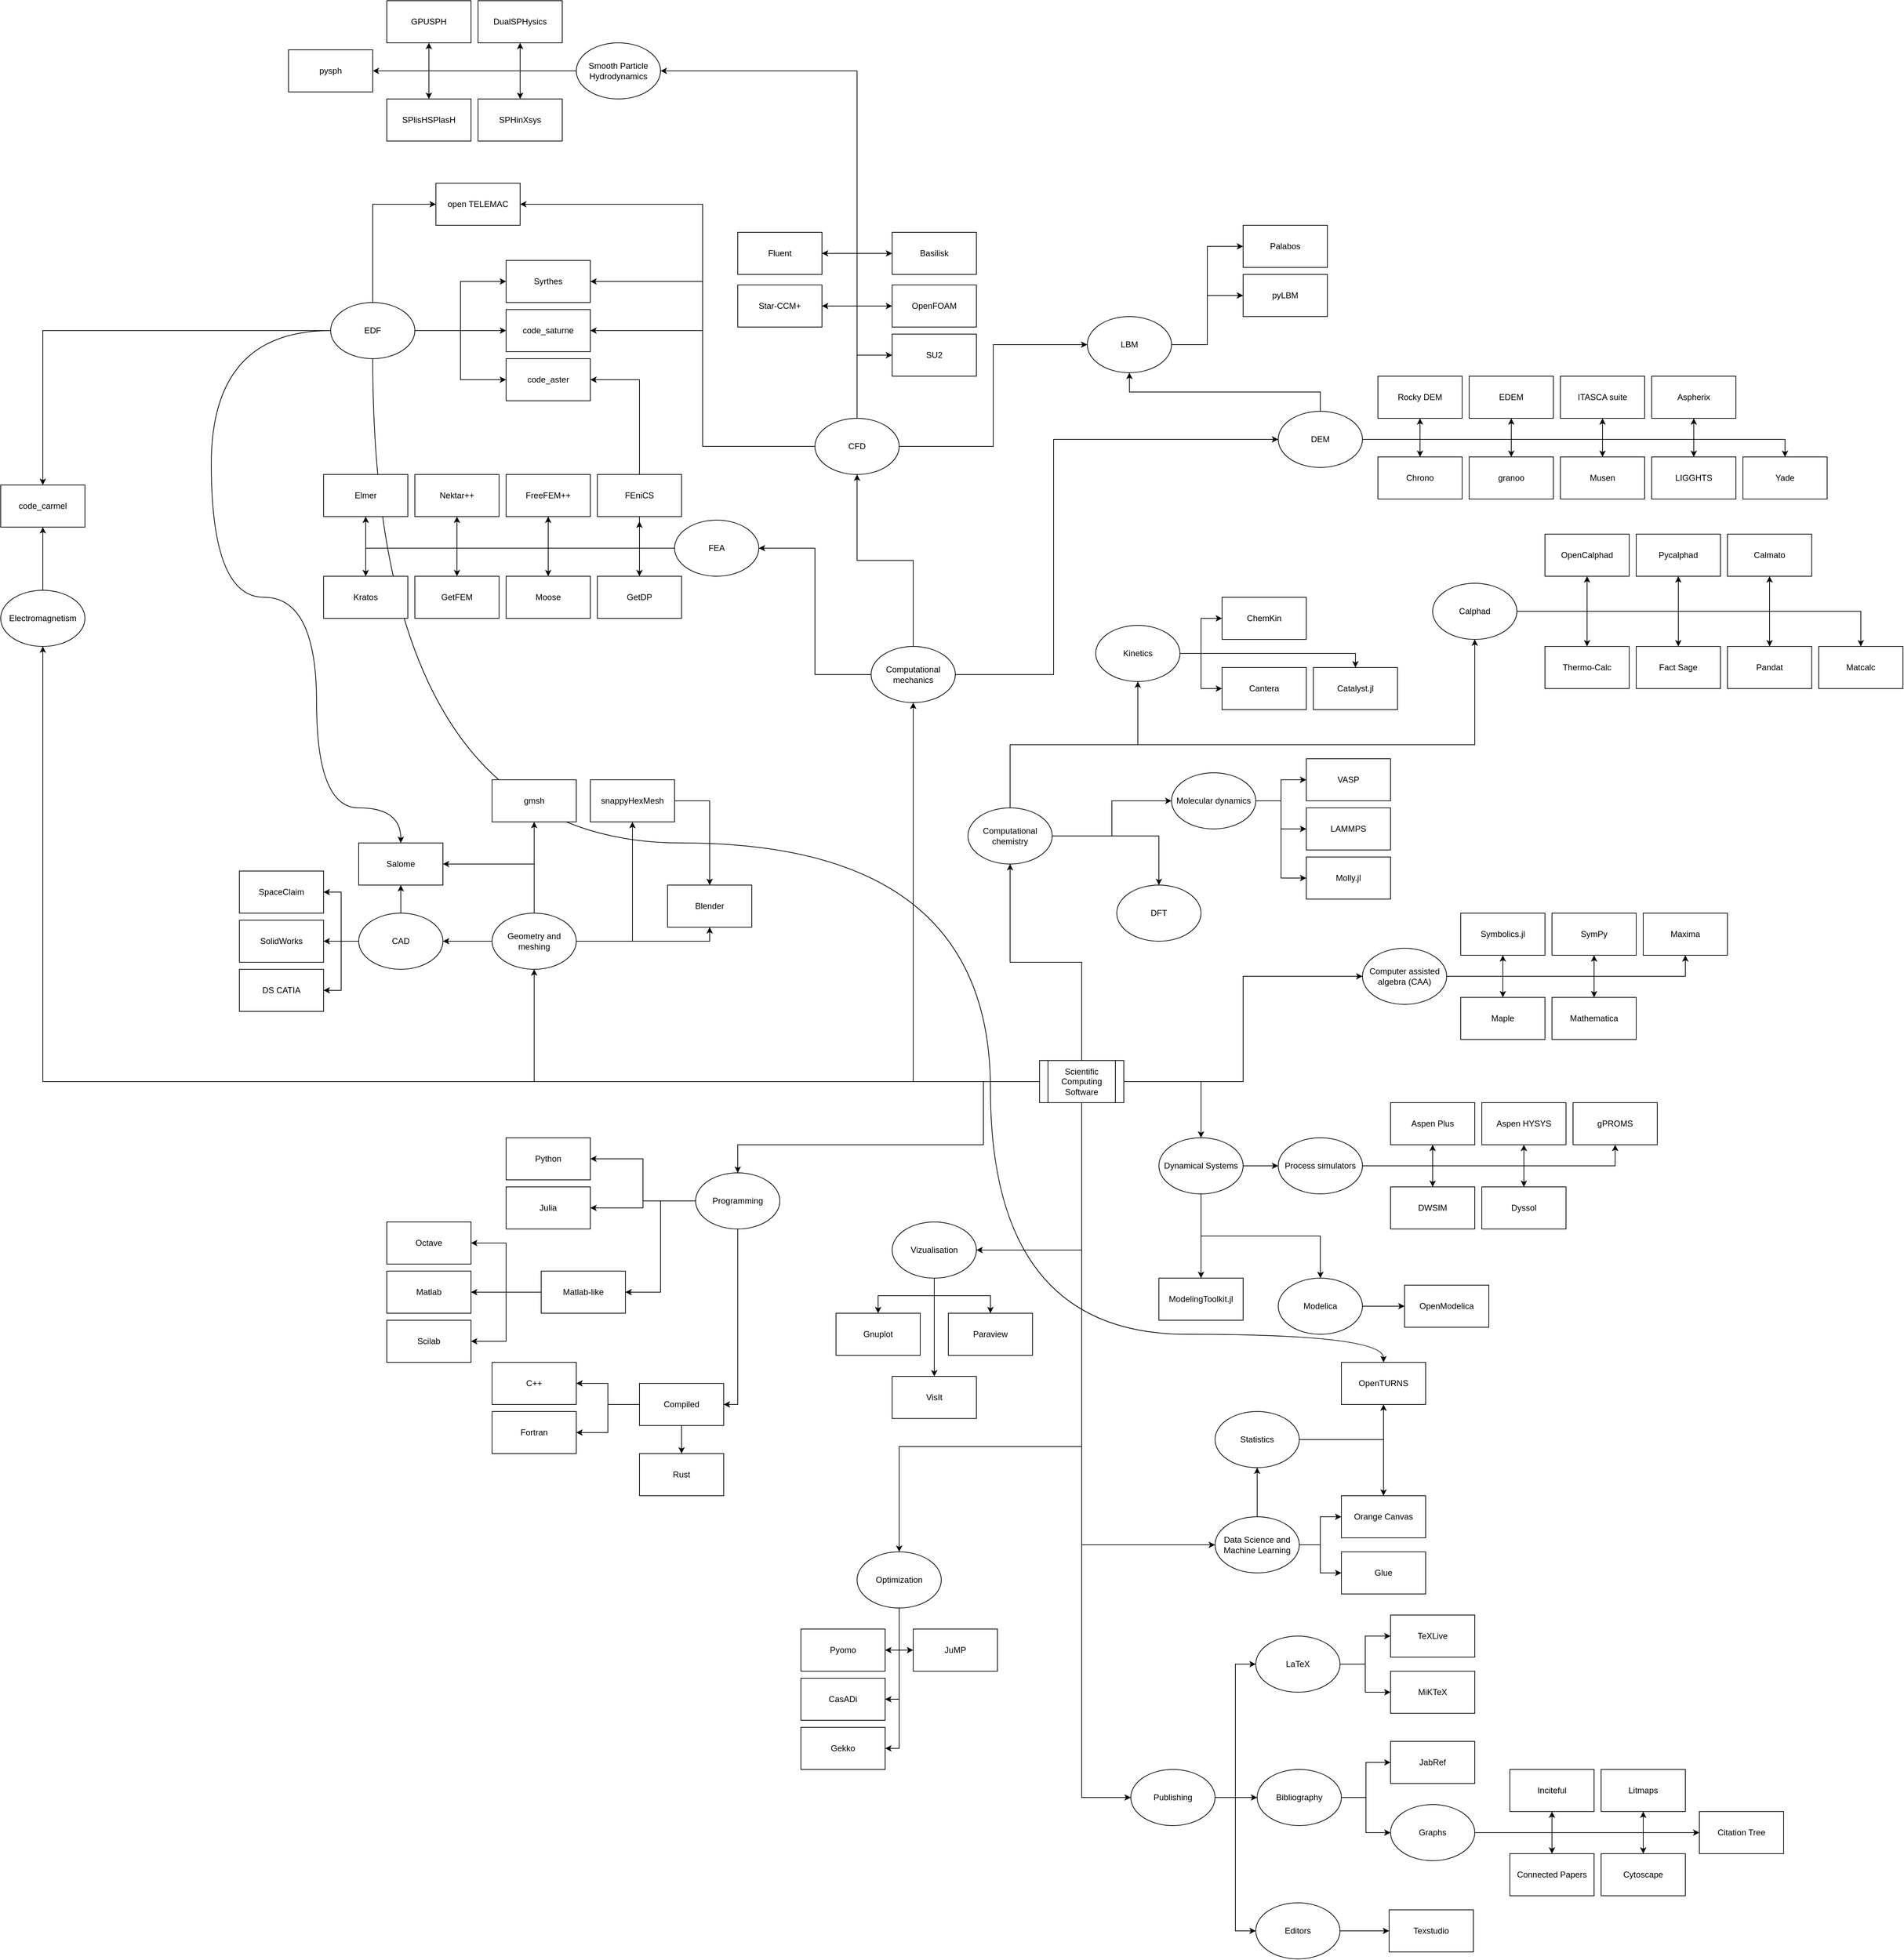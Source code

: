 <mxfile version="22.0.3" type="device">
  <diagram name="Page-1" id="x5J1sQV5GpxVPcckxnvj">
    <mxGraphModel dx="4097" dy="2411" grid="1" gridSize="10" guides="1" tooltips="1" connect="1" arrows="1" fold="1" page="1" pageScale="1" pageWidth="4681" pageHeight="3300" math="0" shadow="0">
      <root>
        <mxCell id="0" />
        <mxCell id="1" parent="0" />
        <mxCell id="EgJ6nwJVjVo9zUgUzeZK-253" style="edgeStyle=orthogonalEdgeStyle;curved=1;rounded=0;orthogonalLoop=1;jettySize=auto;html=1;exitX=0.5;exitY=1;exitDx=0;exitDy=0;entryX=0.5;entryY=0;entryDx=0;entryDy=0;" edge="1" parent="1" source="EgJ6nwJVjVo9zUgUzeZK-240" target="EgJ6nwJVjVo9zUgUzeZK-246">
          <mxGeometry relative="1" as="geometry">
            <Array as="points">
              <mxPoint x="1240" y="1480" />
              <mxPoint x="2120" y="1480" />
              <mxPoint x="2120" y="2180" />
              <mxPoint x="2680" y="2180" />
            </Array>
          </mxGeometry>
        </mxCell>
        <mxCell id="EgJ6nwJVjVo9zUgUzeZK-16" style="edgeStyle=orthogonalEdgeStyle;rounded=0;orthogonalLoop=1;jettySize=auto;html=1;" edge="1" parent="1" source="EgJ6nwJVjVo9zUgUzeZK-94" target="EgJ6nwJVjVo9zUgUzeZK-3">
          <mxGeometry relative="1" as="geometry" />
        </mxCell>
        <mxCell id="EgJ6nwJVjVo9zUgUzeZK-26" style="edgeStyle=orthogonalEdgeStyle;rounded=0;orthogonalLoop=1;jettySize=auto;html=1;entryX=1;entryY=0.5;entryDx=0;entryDy=0;exitX=0;exitY=0.5;exitDx=0;exitDy=0;" edge="1" parent="1" source="EgJ6nwJVjVo9zUgUzeZK-94" target="EgJ6nwJVjVo9zUgUzeZK-20">
          <mxGeometry relative="1" as="geometry" />
        </mxCell>
        <mxCell id="EgJ6nwJVjVo9zUgUzeZK-46" style="edgeStyle=orthogonalEdgeStyle;rounded=0;orthogonalLoop=1;jettySize=auto;html=1;" edge="1" parent="1" source="EgJ6nwJVjVo9zUgUzeZK-1" target="EgJ6nwJVjVo9zUgUzeZK-27">
          <mxGeometry relative="1" as="geometry">
            <Array as="points">
              <mxPoint x="2110" y="1820" />
              <mxPoint x="2110" y="1910" />
              <mxPoint x="1760" y="1910" />
            </Array>
          </mxGeometry>
        </mxCell>
        <mxCell id="EgJ6nwJVjVo9zUgUzeZK-65" style="edgeStyle=orthogonalEdgeStyle;rounded=0;orthogonalLoop=1;jettySize=auto;html=1;entryX=0;entryY=0.5;entryDx=0;entryDy=0;exitX=0.5;exitY=1;exitDx=0;exitDy=0;" edge="1" parent="1" source="EgJ6nwJVjVo9zUgUzeZK-1" target="EgJ6nwJVjVo9zUgUzeZK-64">
          <mxGeometry relative="1" as="geometry" />
        </mxCell>
        <mxCell id="EgJ6nwJVjVo9zUgUzeZK-71" style="edgeStyle=orthogonalEdgeStyle;rounded=0;orthogonalLoop=1;jettySize=auto;html=1;exitX=0.5;exitY=0;exitDx=0;exitDy=0;" edge="1" parent="1" source="EgJ6nwJVjVo9zUgUzeZK-96" target="EgJ6nwJVjVo9zUgUzeZK-70">
          <mxGeometry relative="1" as="geometry" />
        </mxCell>
        <mxCell id="EgJ6nwJVjVo9zUgUzeZK-82" style="edgeStyle=orthogonalEdgeStyle;rounded=0;orthogonalLoop=1;jettySize=auto;html=1;entryX=0;entryY=0.5;entryDx=0;entryDy=0;" edge="1" parent="1" source="EgJ6nwJVjVo9zUgUzeZK-1" target="EgJ6nwJVjVo9zUgUzeZK-80">
          <mxGeometry relative="1" as="geometry" />
        </mxCell>
        <mxCell id="EgJ6nwJVjVo9zUgUzeZK-95" style="edgeStyle=orthogonalEdgeStyle;rounded=0;orthogonalLoop=1;jettySize=auto;html=1;" edge="1" parent="1" source="EgJ6nwJVjVo9zUgUzeZK-1" target="EgJ6nwJVjVo9zUgUzeZK-94">
          <mxGeometry relative="1" as="geometry" />
        </mxCell>
        <mxCell id="EgJ6nwJVjVo9zUgUzeZK-106" style="edgeStyle=orthogonalEdgeStyle;rounded=0;orthogonalLoop=1;jettySize=auto;html=1;" edge="1" parent="1" source="EgJ6nwJVjVo9zUgUzeZK-1" target="EgJ6nwJVjVo9zUgUzeZK-96">
          <mxGeometry relative="1" as="geometry" />
        </mxCell>
        <mxCell id="EgJ6nwJVjVo9zUgUzeZK-121" style="edgeStyle=orthogonalEdgeStyle;rounded=0;orthogonalLoop=1;jettySize=auto;html=1;entryX=0.5;entryY=1;entryDx=0;entryDy=0;" edge="1" parent="1" source="EgJ6nwJVjVo9zUgUzeZK-1" target="EgJ6nwJVjVo9zUgUzeZK-120">
          <mxGeometry relative="1" as="geometry" />
        </mxCell>
        <mxCell id="EgJ6nwJVjVo9zUgUzeZK-145" style="edgeStyle=orthogonalEdgeStyle;rounded=0;orthogonalLoop=1;jettySize=auto;html=1;exitX=0.5;exitY=1;exitDx=0;exitDy=0;" edge="1" parent="1" source="EgJ6nwJVjVo9zUgUzeZK-1" target="EgJ6nwJVjVo9zUgUzeZK-144">
          <mxGeometry relative="1" as="geometry">
            <Array as="points">
              <mxPoint x="2250" y="2340" />
              <mxPoint x="1990" y="2340" />
            </Array>
          </mxGeometry>
        </mxCell>
        <mxCell id="EgJ6nwJVjVo9zUgUzeZK-160" style="edgeStyle=orthogonalEdgeStyle;rounded=0;orthogonalLoop=1;jettySize=auto;html=1;" edge="1" parent="1" source="EgJ6nwJVjVo9zUgUzeZK-1" target="EgJ6nwJVjVo9zUgUzeZK-159">
          <mxGeometry relative="1" as="geometry" />
        </mxCell>
        <mxCell id="EgJ6nwJVjVo9zUgUzeZK-181" style="edgeStyle=orthogonalEdgeStyle;rounded=0;orthogonalLoop=1;jettySize=auto;html=1;entryX=0;entryY=0.5;entryDx=0;entryDy=0;exitX=0.5;exitY=1;exitDx=0;exitDy=0;" edge="1" parent="1" source="EgJ6nwJVjVo9zUgUzeZK-1" target="EgJ6nwJVjVo9zUgUzeZK-180">
          <mxGeometry relative="1" as="geometry" />
        </mxCell>
        <mxCell id="EgJ6nwJVjVo9zUgUzeZK-213" style="edgeStyle=orthogonalEdgeStyle;rounded=0;orthogonalLoop=1;jettySize=auto;html=1;entryX=1;entryY=0.5;entryDx=0;entryDy=0;exitX=0.5;exitY=1;exitDx=0;exitDy=0;" edge="1" parent="1" source="EgJ6nwJVjVo9zUgUzeZK-1" target="EgJ6nwJVjVo9zUgUzeZK-212">
          <mxGeometry relative="1" as="geometry" />
        </mxCell>
        <mxCell id="EgJ6nwJVjVo9zUgUzeZK-259" style="edgeStyle=orthogonalEdgeStyle;rounded=0;orthogonalLoop=1;jettySize=auto;html=1;" edge="1" parent="1" source="EgJ6nwJVjVo9zUgUzeZK-1" target="EgJ6nwJVjVo9zUgUzeZK-258">
          <mxGeometry relative="1" as="geometry" />
        </mxCell>
        <mxCell id="EgJ6nwJVjVo9zUgUzeZK-1" value="Scientific Computing Software" style="shape=process;whiteSpace=wrap;html=1;backgroundOutline=1;" vertex="1" parent="1">
          <mxGeometry x="2190" y="1790" width="120" height="60" as="geometry" />
        </mxCell>
        <mxCell id="EgJ6nwJVjVo9zUgUzeZK-11" style="edgeStyle=orthogonalEdgeStyle;rounded=0;orthogonalLoop=1;jettySize=auto;html=1;exitX=0.5;exitY=0;exitDx=0;exitDy=0;entryX=0;entryY=0.5;entryDx=0;entryDy=0;" edge="1" parent="1" source="EgJ6nwJVjVo9zUgUzeZK-3" target="EgJ6nwJVjVo9zUgUzeZK-10">
          <mxGeometry relative="1" as="geometry" />
        </mxCell>
        <mxCell id="EgJ6nwJVjVo9zUgUzeZK-12" style="edgeStyle=orthogonalEdgeStyle;rounded=0;orthogonalLoop=1;jettySize=auto;html=1;exitX=0.5;exitY=0;exitDx=0;exitDy=0;entryX=0;entryY=0.5;entryDx=0;entryDy=0;" edge="1" parent="1" source="EgJ6nwJVjVo9zUgUzeZK-3" target="EgJ6nwJVjVo9zUgUzeZK-9">
          <mxGeometry relative="1" as="geometry" />
        </mxCell>
        <mxCell id="EgJ6nwJVjVo9zUgUzeZK-13" style="edgeStyle=orthogonalEdgeStyle;rounded=0;orthogonalLoop=1;jettySize=auto;html=1;exitX=0.5;exitY=0;exitDx=0;exitDy=0;entryX=1;entryY=0.5;entryDx=0;entryDy=0;" edge="1" parent="1" source="EgJ6nwJVjVo9zUgUzeZK-3" target="EgJ6nwJVjVo9zUgUzeZK-8">
          <mxGeometry relative="1" as="geometry" />
        </mxCell>
        <mxCell id="EgJ6nwJVjVo9zUgUzeZK-15" style="edgeStyle=orthogonalEdgeStyle;rounded=0;orthogonalLoop=1;jettySize=auto;html=1;exitX=0.5;exitY=0;exitDx=0;exitDy=0;entryX=1;entryY=0.5;entryDx=0;entryDy=0;" edge="1" parent="1" source="EgJ6nwJVjVo9zUgUzeZK-3" target="EgJ6nwJVjVo9zUgUzeZK-7">
          <mxGeometry relative="1" as="geometry" />
        </mxCell>
        <mxCell id="EgJ6nwJVjVo9zUgUzeZK-233" style="edgeStyle=orthogonalEdgeStyle;rounded=0;orthogonalLoop=1;jettySize=auto;html=1;entryX=0;entryY=0.5;entryDx=0;entryDy=0;" edge="1" parent="1" source="EgJ6nwJVjVo9zUgUzeZK-3" target="EgJ6nwJVjVo9zUgUzeZK-222">
          <mxGeometry relative="1" as="geometry" />
        </mxCell>
        <mxCell id="EgJ6nwJVjVo9zUgUzeZK-237" style="edgeStyle=orthogonalEdgeStyle;rounded=0;orthogonalLoop=1;jettySize=auto;html=1;entryX=1;entryY=0.5;entryDx=0;entryDy=0;" edge="1" parent="1" source="EgJ6nwJVjVo9zUgUzeZK-3" target="EgJ6nwJVjVo9zUgUzeZK-234">
          <mxGeometry relative="1" as="geometry" />
        </mxCell>
        <mxCell id="EgJ6nwJVjVo9zUgUzeZK-239" style="edgeStyle=orthogonalEdgeStyle;rounded=0;orthogonalLoop=1;jettySize=auto;html=1;entryX=1;entryY=0.5;entryDx=0;entryDy=0;" edge="1" parent="1" source="EgJ6nwJVjVo9zUgUzeZK-3" target="EgJ6nwJVjVo9zUgUzeZK-238">
          <mxGeometry relative="1" as="geometry" />
        </mxCell>
        <mxCell id="EgJ6nwJVjVo9zUgUzeZK-257" style="edgeStyle=orthogonalEdgeStyle;rounded=0;orthogonalLoop=1;jettySize=auto;html=1;exitX=0.5;exitY=0;exitDx=0;exitDy=0;entryX=1;entryY=0.5;entryDx=0;entryDy=0;" edge="1" parent="1" source="EgJ6nwJVjVo9zUgUzeZK-3" target="EgJ6nwJVjVo9zUgUzeZK-254">
          <mxGeometry relative="1" as="geometry" />
        </mxCell>
        <mxCell id="EgJ6nwJVjVo9zUgUzeZK-265" style="edgeStyle=orthogonalEdgeStyle;rounded=0;orthogonalLoop=1;jettySize=auto;html=1;entryX=1;entryY=0.5;entryDx=0;entryDy=0;" edge="1" parent="1" source="EgJ6nwJVjVo9zUgUzeZK-3" target="EgJ6nwJVjVo9zUgUzeZK-263">
          <mxGeometry relative="1" as="geometry">
            <Array as="points">
              <mxPoint x="1710" y="915" />
              <mxPoint x="1710" y="570" />
            </Array>
          </mxGeometry>
        </mxCell>
        <mxCell id="EgJ6nwJVjVo9zUgUzeZK-307" style="edgeStyle=orthogonalEdgeStyle;rounded=0;orthogonalLoop=1;jettySize=auto;html=1;entryX=0;entryY=0.5;entryDx=0;entryDy=0;" edge="1" parent="1" source="EgJ6nwJVjVo9zUgUzeZK-3" target="EgJ6nwJVjVo9zUgUzeZK-153">
          <mxGeometry relative="1" as="geometry" />
        </mxCell>
        <mxCell id="EgJ6nwJVjVo9zUgUzeZK-3" value="CFD" style="ellipse;whiteSpace=wrap;html=1;" vertex="1" parent="1">
          <mxGeometry x="1870" y="875" width="120" height="80" as="geometry" />
        </mxCell>
        <mxCell id="EgJ6nwJVjVo9zUgUzeZK-296" style="edgeStyle=orthogonalEdgeStyle;rounded=0;orthogonalLoop=1;jettySize=auto;html=1;entryX=0.5;entryY=1;entryDx=0;entryDy=0;" edge="1" parent="1" source="EgJ6nwJVjVo9zUgUzeZK-4" target="EgJ6nwJVjVo9zUgUzeZK-5">
          <mxGeometry relative="1" as="geometry" />
        </mxCell>
        <mxCell id="EgJ6nwJVjVo9zUgUzeZK-297" style="edgeStyle=orthogonalEdgeStyle;rounded=0;orthogonalLoop=1;jettySize=auto;html=1;entryX=0.5;entryY=0;entryDx=0;entryDy=0;" edge="1" parent="1" source="EgJ6nwJVjVo9zUgUzeZK-4" target="EgJ6nwJVjVo9zUgUzeZK-279">
          <mxGeometry relative="1" as="geometry" />
        </mxCell>
        <mxCell id="EgJ6nwJVjVo9zUgUzeZK-298" style="edgeStyle=orthogonalEdgeStyle;rounded=0;orthogonalLoop=1;jettySize=auto;html=1;entryX=0.5;entryY=1;entryDx=0;entryDy=0;" edge="1" parent="1" source="EgJ6nwJVjVo9zUgUzeZK-4" target="EgJ6nwJVjVo9zUgUzeZK-295">
          <mxGeometry relative="1" as="geometry" />
        </mxCell>
        <mxCell id="EgJ6nwJVjVo9zUgUzeZK-299" style="edgeStyle=orthogonalEdgeStyle;rounded=0;orthogonalLoop=1;jettySize=auto;html=1;entryX=0.5;entryY=1;entryDx=0;entryDy=0;" edge="1" parent="1" source="EgJ6nwJVjVo9zUgUzeZK-4" target="EgJ6nwJVjVo9zUgUzeZK-118">
          <mxGeometry relative="1" as="geometry" />
        </mxCell>
        <mxCell id="EgJ6nwJVjVo9zUgUzeZK-300" style="edgeStyle=orthogonalEdgeStyle;rounded=0;orthogonalLoop=1;jettySize=auto;html=1;entryX=0.5;entryY=1;entryDx=0;entryDy=0;" edge="1" parent="1" source="EgJ6nwJVjVo9zUgUzeZK-4" target="EgJ6nwJVjVo9zUgUzeZK-294">
          <mxGeometry relative="1" as="geometry" />
        </mxCell>
        <mxCell id="EgJ6nwJVjVo9zUgUzeZK-301" style="edgeStyle=orthogonalEdgeStyle;rounded=0;orthogonalLoop=1;jettySize=auto;html=1;entryX=0.5;entryY=0;entryDx=0;entryDy=0;" edge="1" parent="1" source="EgJ6nwJVjVo9zUgUzeZK-4" target="EgJ6nwJVjVo9zUgUzeZK-288">
          <mxGeometry relative="1" as="geometry" />
        </mxCell>
        <mxCell id="EgJ6nwJVjVo9zUgUzeZK-302" style="edgeStyle=orthogonalEdgeStyle;rounded=0;orthogonalLoop=1;jettySize=auto;html=1;entryX=0.5;entryY=0;entryDx=0;entryDy=0;" edge="1" parent="1" source="EgJ6nwJVjVo9zUgUzeZK-4" target="EgJ6nwJVjVo9zUgUzeZK-6">
          <mxGeometry relative="1" as="geometry" />
        </mxCell>
        <mxCell id="EgJ6nwJVjVo9zUgUzeZK-303" style="edgeStyle=orthogonalEdgeStyle;rounded=0;orthogonalLoop=1;jettySize=auto;html=1;entryX=0.5;entryY=0;entryDx=0;entryDy=0;" edge="1" parent="1" source="EgJ6nwJVjVo9zUgUzeZK-4" target="EgJ6nwJVjVo9zUgUzeZK-291">
          <mxGeometry relative="1" as="geometry" />
        </mxCell>
        <mxCell id="EgJ6nwJVjVo9zUgUzeZK-304" style="edgeStyle=orthogonalEdgeStyle;rounded=0;orthogonalLoop=1;jettySize=auto;html=1;entryX=0.5;entryY=0;entryDx=0;entryDy=0;" edge="1" parent="1" source="EgJ6nwJVjVo9zUgUzeZK-4" target="EgJ6nwJVjVo9zUgUzeZK-78">
          <mxGeometry relative="1" as="geometry" />
        </mxCell>
        <mxCell id="EgJ6nwJVjVo9zUgUzeZK-306" style="edgeStyle=orthogonalEdgeStyle;rounded=0;orthogonalLoop=1;jettySize=auto;html=1;exitX=0.5;exitY=0;exitDx=0;exitDy=0;entryX=0.5;entryY=1;entryDx=0;entryDy=0;" edge="1" parent="1" source="EgJ6nwJVjVo9zUgUzeZK-4" target="EgJ6nwJVjVo9zUgUzeZK-153">
          <mxGeometry relative="1" as="geometry" />
        </mxCell>
        <mxCell id="EgJ6nwJVjVo9zUgUzeZK-4" value="DEM" style="ellipse;whiteSpace=wrap;html=1;" vertex="1" parent="1">
          <mxGeometry x="2530" y="865" width="120" height="80" as="geometry" />
        </mxCell>
        <mxCell id="EgJ6nwJVjVo9zUgUzeZK-5" value="Rocky DEM" style="rounded=0;whiteSpace=wrap;html=1;" vertex="1" parent="1">
          <mxGeometry x="2672" y="815" width="120" height="60" as="geometry" />
        </mxCell>
        <UserObject label="Musen" link="https://github.com/msolids/musen" linkTarget="_blank" id="EgJ6nwJVjVo9zUgUzeZK-6">
          <mxCell style="rounded=0;whiteSpace=wrap;html=1;" vertex="1" parent="1">
            <mxGeometry x="2932" y="930" width="120" height="60" as="geometry" />
          </mxCell>
        </UserObject>
        <mxCell id="EgJ6nwJVjVo9zUgUzeZK-7" value="Fluent" style="rounded=0;whiteSpace=wrap;html=1;" vertex="1" parent="1">
          <mxGeometry x="1760" y="610" width="120" height="60" as="geometry" />
        </mxCell>
        <mxCell id="EgJ6nwJVjVo9zUgUzeZK-8" value="Star-CCM+" style="rounded=0;whiteSpace=wrap;html=1;" vertex="1" parent="1">
          <mxGeometry x="1760" y="685" width="120" height="60" as="geometry" />
        </mxCell>
        <mxCell id="EgJ6nwJVjVo9zUgUzeZK-9" value="OpenFOAM" style="rounded=0;whiteSpace=wrap;html=1;" vertex="1" parent="1">
          <mxGeometry x="1980" y="685" width="120" height="60" as="geometry" />
        </mxCell>
        <mxCell id="EgJ6nwJVjVo9zUgUzeZK-10" value="SU2" style="rounded=0;whiteSpace=wrap;html=1;" vertex="1" parent="1">
          <mxGeometry x="1980" y="755" width="120" height="60" as="geometry" />
        </mxCell>
        <mxCell id="EgJ6nwJVjVo9zUgUzeZK-24" style="edgeStyle=orthogonalEdgeStyle;rounded=0;orthogonalLoop=1;jettySize=auto;html=1;exitX=0;exitY=0.5;exitDx=0;exitDy=0;entryX=0.5;entryY=1.117;entryDx=0;entryDy=0;entryPerimeter=0;" edge="1" parent="1" source="EgJ6nwJVjVo9zUgUzeZK-20" target="EgJ6nwJVjVo9zUgUzeZK-23">
          <mxGeometry relative="1" as="geometry" />
        </mxCell>
        <mxCell id="EgJ6nwJVjVo9zUgUzeZK-25" style="edgeStyle=orthogonalEdgeStyle;rounded=0;orthogonalLoop=1;jettySize=auto;html=1;entryX=0.5;entryY=1;entryDx=0;entryDy=0;" edge="1" parent="1" source="EgJ6nwJVjVo9zUgUzeZK-20" target="EgJ6nwJVjVo9zUgUzeZK-21">
          <mxGeometry relative="1" as="geometry" />
        </mxCell>
        <mxCell id="EgJ6nwJVjVo9zUgUzeZK-224" style="edgeStyle=orthogonalEdgeStyle;rounded=0;orthogonalLoop=1;jettySize=auto;html=1;entryX=0.5;entryY=1;entryDx=0;entryDy=0;" edge="1" parent="1" source="EgJ6nwJVjVo9zUgUzeZK-20" target="EgJ6nwJVjVo9zUgUzeZK-219">
          <mxGeometry relative="1" as="geometry" />
        </mxCell>
        <mxCell id="EgJ6nwJVjVo9zUgUzeZK-225" style="edgeStyle=orthogonalEdgeStyle;rounded=0;orthogonalLoop=1;jettySize=auto;html=1;entryX=0.5;entryY=1;entryDx=0;entryDy=0;" edge="1" parent="1" source="EgJ6nwJVjVo9zUgUzeZK-20" target="EgJ6nwJVjVo9zUgUzeZK-216">
          <mxGeometry relative="1" as="geometry" />
        </mxCell>
        <mxCell id="EgJ6nwJVjVo9zUgUzeZK-226" style="edgeStyle=orthogonalEdgeStyle;rounded=0;orthogonalLoop=1;jettySize=auto;html=1;entryX=0.5;entryY=0;entryDx=0;entryDy=0;" edge="1" parent="1" source="EgJ6nwJVjVo9zUgUzeZK-20" target="EgJ6nwJVjVo9zUgUzeZK-218">
          <mxGeometry relative="1" as="geometry" />
        </mxCell>
        <mxCell id="EgJ6nwJVjVo9zUgUzeZK-228" style="edgeStyle=orthogonalEdgeStyle;rounded=0;orthogonalLoop=1;jettySize=auto;html=1;entryX=0.5;entryY=0;entryDx=0;entryDy=0;" edge="1" parent="1" source="EgJ6nwJVjVo9zUgUzeZK-20" target="EgJ6nwJVjVo9zUgUzeZK-217">
          <mxGeometry relative="1" as="geometry" />
        </mxCell>
        <mxCell id="EgJ6nwJVjVo9zUgUzeZK-229" style="edgeStyle=orthogonalEdgeStyle;rounded=0;orthogonalLoop=1;jettySize=auto;html=1;entryX=0.5;entryY=0;entryDx=0;entryDy=0;exitX=0;exitY=0.5;exitDx=0;exitDy=0;" edge="1" parent="1" source="EgJ6nwJVjVo9zUgUzeZK-20" target="EgJ6nwJVjVo9zUgUzeZK-220">
          <mxGeometry relative="1" as="geometry" />
        </mxCell>
        <mxCell id="EgJ6nwJVjVo9zUgUzeZK-232" style="edgeStyle=orthogonalEdgeStyle;rounded=0;orthogonalLoop=1;jettySize=auto;html=1;entryX=0.5;entryY=0;entryDx=0;entryDy=0;" edge="1" parent="1" source="EgJ6nwJVjVo9zUgUzeZK-20" target="EgJ6nwJVjVo9zUgUzeZK-231">
          <mxGeometry relative="1" as="geometry" />
        </mxCell>
        <mxCell id="EgJ6nwJVjVo9zUgUzeZK-236" style="edgeStyle=orthogonalEdgeStyle;rounded=0;orthogonalLoop=1;jettySize=auto;html=1;entryX=1;entryY=0.5;entryDx=0;entryDy=0;" edge="1" parent="1" source="EgJ6nwJVjVo9zUgUzeZK-20" target="EgJ6nwJVjVo9zUgUzeZK-235">
          <mxGeometry relative="1" as="geometry">
            <Array as="points">
              <mxPoint x="1620" y="1060" />
              <mxPoint x="1620" y="820" />
            </Array>
          </mxGeometry>
        </mxCell>
        <mxCell id="EgJ6nwJVjVo9zUgUzeZK-20" value="FEA" style="ellipse;whiteSpace=wrap;html=1;" vertex="1" parent="1">
          <mxGeometry x="1670" y="1020" width="120" height="80" as="geometry" />
        </mxCell>
        <UserObject label="Elmer" link="https://www.csc.fi/web/elmer" linkTarget="_blank" id="EgJ6nwJVjVo9zUgUzeZK-21">
          <mxCell style="rounded=0;whiteSpace=wrap;html=1;" vertex="1" parent="1">
            <mxGeometry x="1170" y="955" width="120" height="60" as="geometry" />
          </mxCell>
        </UserObject>
        <mxCell id="EgJ6nwJVjVo9zUgUzeZK-23" value="FEniCS" style="rounded=0;whiteSpace=wrap;html=1;" vertex="1" parent="1">
          <mxGeometry x="1560" y="955" width="120" height="60" as="geometry" />
        </mxCell>
        <mxCell id="EgJ6nwJVjVo9zUgUzeZK-37" style="edgeStyle=orthogonalEdgeStyle;rounded=0;orthogonalLoop=1;jettySize=auto;html=1;entryX=1;entryY=0.5;entryDx=0;entryDy=0;" edge="1" parent="1" source="EgJ6nwJVjVo9zUgUzeZK-27" target="EgJ6nwJVjVo9zUgUzeZK-28">
          <mxGeometry relative="1" as="geometry" />
        </mxCell>
        <mxCell id="EgJ6nwJVjVo9zUgUzeZK-38" style="edgeStyle=orthogonalEdgeStyle;rounded=0;orthogonalLoop=1;jettySize=auto;html=1;" edge="1" parent="1" source="EgJ6nwJVjVo9zUgUzeZK-27" target="EgJ6nwJVjVo9zUgUzeZK-29">
          <mxGeometry relative="1" as="geometry" />
        </mxCell>
        <mxCell id="EgJ6nwJVjVo9zUgUzeZK-39" style="edgeStyle=orthogonalEdgeStyle;rounded=0;orthogonalLoop=1;jettySize=auto;html=1;entryX=1;entryY=0.5;entryDx=0;entryDy=0;" edge="1" parent="1" source="EgJ6nwJVjVo9zUgUzeZK-27" target="EgJ6nwJVjVo9zUgUzeZK-34">
          <mxGeometry relative="1" as="geometry" />
        </mxCell>
        <mxCell id="EgJ6nwJVjVo9zUgUzeZK-43" style="edgeStyle=orthogonalEdgeStyle;rounded=0;orthogonalLoop=1;jettySize=auto;html=1;exitX=0.5;exitY=1;exitDx=0;exitDy=0;entryX=1;entryY=0.5;entryDx=0;entryDy=0;" edge="1" parent="1" source="EgJ6nwJVjVo9zUgUzeZK-27" target="EgJ6nwJVjVo9zUgUzeZK-42">
          <mxGeometry relative="1" as="geometry" />
        </mxCell>
        <mxCell id="EgJ6nwJVjVo9zUgUzeZK-27" value="Programming" style="ellipse;whiteSpace=wrap;html=1;" vertex="1" parent="1">
          <mxGeometry x="1700" y="1950" width="120" height="80" as="geometry" />
        </mxCell>
        <mxCell id="EgJ6nwJVjVo9zUgUzeZK-28" value="Python" style="rounded=0;whiteSpace=wrap;html=1;" vertex="1" parent="1">
          <mxGeometry x="1430" y="1900" width="120" height="60" as="geometry" />
        </mxCell>
        <mxCell id="EgJ6nwJVjVo9zUgUzeZK-29" value="Julia" style="rounded=0;whiteSpace=wrap;html=1;" vertex="1" parent="1">
          <mxGeometry x="1430" y="1970" width="120" height="60" as="geometry" />
        </mxCell>
        <mxCell id="EgJ6nwJVjVo9zUgUzeZK-30" value="Octave" style="rounded=0;whiteSpace=wrap;html=1;" vertex="1" parent="1">
          <mxGeometry x="1260" y="2020" width="120" height="60" as="geometry" />
        </mxCell>
        <mxCell id="EgJ6nwJVjVo9zUgUzeZK-31" value="Matlab" style="rounded=0;whiteSpace=wrap;html=1;" vertex="1" parent="1">
          <mxGeometry x="1260" y="2090" width="120" height="60" as="geometry" />
        </mxCell>
        <mxCell id="EgJ6nwJVjVo9zUgUzeZK-32" value="C++" style="rounded=0;whiteSpace=wrap;html=1;" vertex="1" parent="1">
          <mxGeometry x="1410" y="2220" width="120" height="60" as="geometry" />
        </mxCell>
        <mxCell id="EgJ6nwJVjVo9zUgUzeZK-33" value="Fortran" style="rounded=0;whiteSpace=wrap;html=1;" vertex="1" parent="1">
          <mxGeometry x="1410" y="2290" width="120" height="60" as="geometry" />
        </mxCell>
        <mxCell id="EgJ6nwJVjVo9zUgUzeZK-35" style="edgeStyle=orthogonalEdgeStyle;rounded=0;orthogonalLoop=1;jettySize=auto;html=1;entryX=1;entryY=0.5;entryDx=0;entryDy=0;" edge="1" parent="1" source="EgJ6nwJVjVo9zUgUzeZK-34" target="EgJ6nwJVjVo9zUgUzeZK-30">
          <mxGeometry relative="1" as="geometry" />
        </mxCell>
        <mxCell id="EgJ6nwJVjVo9zUgUzeZK-36" style="edgeStyle=orthogonalEdgeStyle;rounded=0;orthogonalLoop=1;jettySize=auto;html=1;entryX=1;entryY=0.5;entryDx=0;entryDy=0;" edge="1" parent="1" source="EgJ6nwJVjVo9zUgUzeZK-34" target="EgJ6nwJVjVo9zUgUzeZK-31">
          <mxGeometry relative="1" as="geometry" />
        </mxCell>
        <mxCell id="EgJ6nwJVjVo9zUgUzeZK-41" style="edgeStyle=orthogonalEdgeStyle;rounded=0;orthogonalLoop=1;jettySize=auto;html=1;entryX=1;entryY=0.5;entryDx=0;entryDy=0;" edge="1" parent="1" source="EgJ6nwJVjVo9zUgUzeZK-34" target="EgJ6nwJVjVo9zUgUzeZK-40">
          <mxGeometry relative="1" as="geometry" />
        </mxCell>
        <mxCell id="EgJ6nwJVjVo9zUgUzeZK-34" value="Matlab-like" style="rounded=0;whiteSpace=wrap;html=1;" vertex="1" parent="1">
          <mxGeometry x="1480" y="2090" width="120" height="60" as="geometry" />
        </mxCell>
        <mxCell id="EgJ6nwJVjVo9zUgUzeZK-40" value="Scilab" style="rounded=0;whiteSpace=wrap;html=1;" vertex="1" parent="1">
          <mxGeometry x="1260" y="2160" width="120" height="60" as="geometry" />
        </mxCell>
        <mxCell id="EgJ6nwJVjVo9zUgUzeZK-44" style="edgeStyle=orthogonalEdgeStyle;rounded=0;orthogonalLoop=1;jettySize=auto;html=1;entryX=1;entryY=0.5;entryDx=0;entryDy=0;" edge="1" parent="1" source="EgJ6nwJVjVo9zUgUzeZK-42" target="EgJ6nwJVjVo9zUgUzeZK-32">
          <mxGeometry relative="1" as="geometry" />
        </mxCell>
        <mxCell id="EgJ6nwJVjVo9zUgUzeZK-45" style="edgeStyle=orthogonalEdgeStyle;rounded=0;orthogonalLoop=1;jettySize=auto;html=1;entryX=1;entryY=0.5;entryDx=0;entryDy=0;" edge="1" parent="1" source="EgJ6nwJVjVo9zUgUzeZK-42" target="EgJ6nwJVjVo9zUgUzeZK-33">
          <mxGeometry relative="1" as="geometry" />
        </mxCell>
        <mxCell id="EgJ6nwJVjVo9zUgUzeZK-140" style="edgeStyle=orthogonalEdgeStyle;rounded=0;orthogonalLoop=1;jettySize=auto;html=1;" edge="1" parent="1" source="EgJ6nwJVjVo9zUgUzeZK-42" target="EgJ6nwJVjVo9zUgUzeZK-139">
          <mxGeometry relative="1" as="geometry" />
        </mxCell>
        <mxCell id="EgJ6nwJVjVo9zUgUzeZK-42" value="Compiled" style="rounded=0;whiteSpace=wrap;html=1;" vertex="1" parent="1">
          <mxGeometry x="1620" y="2250" width="120" height="60" as="geometry" />
        </mxCell>
        <mxCell id="EgJ6nwJVjVo9zUgUzeZK-97" style="edgeStyle=orthogonalEdgeStyle;rounded=0;orthogonalLoop=1;jettySize=auto;html=1;entryX=0.5;entryY=1;entryDx=0;entryDy=0;" edge="1" parent="1" source="EgJ6nwJVjVo9zUgUzeZK-47" target="EgJ6nwJVjVo9zUgUzeZK-50">
          <mxGeometry relative="1" as="geometry" />
        </mxCell>
        <mxCell id="EgJ6nwJVjVo9zUgUzeZK-98" style="edgeStyle=orthogonalEdgeStyle;rounded=0;orthogonalLoop=1;jettySize=auto;html=1;" edge="1" parent="1" source="EgJ6nwJVjVo9zUgUzeZK-47" target="EgJ6nwJVjVo9zUgUzeZK-48">
          <mxGeometry relative="1" as="geometry" />
        </mxCell>
        <mxCell id="EgJ6nwJVjVo9zUgUzeZK-99" style="edgeStyle=orthogonalEdgeStyle;rounded=0;orthogonalLoop=1;jettySize=auto;html=1;entryX=0.5;entryY=1;entryDx=0;entryDy=0;" edge="1" parent="1" source="EgJ6nwJVjVo9zUgUzeZK-47" target="EgJ6nwJVjVo9zUgUzeZK-51">
          <mxGeometry relative="1" as="geometry" />
        </mxCell>
        <mxCell id="EgJ6nwJVjVo9zUgUzeZK-100" style="edgeStyle=orthogonalEdgeStyle;rounded=0;orthogonalLoop=1;jettySize=auto;html=1;entryX=0.5;entryY=1;entryDx=0;entryDy=0;" edge="1" parent="1" source="EgJ6nwJVjVo9zUgUzeZK-47" target="EgJ6nwJVjVo9zUgUzeZK-61">
          <mxGeometry relative="1" as="geometry" />
        </mxCell>
        <mxCell id="EgJ6nwJVjVo9zUgUzeZK-101" style="edgeStyle=orthogonalEdgeStyle;rounded=0;orthogonalLoop=1;jettySize=auto;html=1;entryX=0.5;entryY=0;entryDx=0;entryDy=0;" edge="1" parent="1" source="EgJ6nwJVjVo9zUgUzeZK-47" target="EgJ6nwJVjVo9zUgUzeZK-49">
          <mxGeometry relative="1" as="geometry" />
        </mxCell>
        <mxCell id="EgJ6nwJVjVo9zUgUzeZK-102" style="edgeStyle=orthogonalEdgeStyle;rounded=0;orthogonalLoop=1;jettySize=auto;html=1;entryX=0.5;entryY=0;entryDx=0;entryDy=0;" edge="1" parent="1" source="EgJ6nwJVjVo9zUgUzeZK-47" target="EgJ6nwJVjVo9zUgUzeZK-52">
          <mxGeometry relative="1" as="geometry" />
        </mxCell>
        <mxCell id="EgJ6nwJVjVo9zUgUzeZK-103" style="edgeStyle=orthogonalEdgeStyle;rounded=0;orthogonalLoop=1;jettySize=auto;html=1;exitX=1;exitY=0.5;exitDx=0;exitDy=0;entryX=0.5;entryY=0;entryDx=0;entryDy=0;" edge="1" parent="1" source="EgJ6nwJVjVo9zUgUzeZK-47" target="EgJ6nwJVjVo9zUgUzeZK-53">
          <mxGeometry relative="1" as="geometry" />
        </mxCell>
        <mxCell id="EgJ6nwJVjVo9zUgUzeZK-47" value="Calphad" style="ellipse;whiteSpace=wrap;html=1;" vertex="1" parent="1">
          <mxGeometry x="2750" y="1110" width="120" height="80" as="geometry" />
        </mxCell>
        <mxCell id="EgJ6nwJVjVo9zUgUzeZK-48" value="Thermo-Calc" style="rounded=0;whiteSpace=wrap;html=1;" vertex="1" parent="1">
          <mxGeometry x="2910" y="1200" width="120" height="60" as="geometry" />
        </mxCell>
        <mxCell id="EgJ6nwJVjVo9zUgUzeZK-49" value="Fact Sage" style="rounded=0;whiteSpace=wrap;html=1;" vertex="1" parent="1">
          <mxGeometry x="3040" y="1200" width="120" height="60" as="geometry" />
        </mxCell>
        <mxCell id="EgJ6nwJVjVo9zUgUzeZK-50" value="OpenCalphad" style="rounded=0;whiteSpace=wrap;html=1;" vertex="1" parent="1">
          <mxGeometry x="2910" y="1040" width="120" height="60" as="geometry" />
        </mxCell>
        <mxCell id="EgJ6nwJVjVo9zUgUzeZK-51" value="Pycalphad" style="rounded=0;whiteSpace=wrap;html=1;" vertex="1" parent="1">
          <mxGeometry x="3040" y="1040" width="120" height="60" as="geometry" />
        </mxCell>
        <mxCell id="EgJ6nwJVjVo9zUgUzeZK-52" value="Pandat" style="rounded=0;whiteSpace=wrap;html=1;" vertex="1" parent="1">
          <mxGeometry x="3170" y="1200" width="120" height="60" as="geometry" />
        </mxCell>
        <mxCell id="EgJ6nwJVjVo9zUgUzeZK-53" value="Matcalc" style="rounded=0;whiteSpace=wrap;html=1;" vertex="1" parent="1">
          <mxGeometry x="3300" y="1200" width="120" height="60" as="geometry" />
        </mxCell>
        <mxCell id="EgJ6nwJVjVo9zUgUzeZK-61" value="Calmato" style="rounded=0;whiteSpace=wrap;html=1;" vertex="1" parent="1">
          <mxGeometry x="3170" y="1040" width="120" height="60" as="geometry" />
        </mxCell>
        <mxCell id="EgJ6nwJVjVo9zUgUzeZK-69" style="edgeStyle=orthogonalEdgeStyle;rounded=0;orthogonalLoop=1;jettySize=auto;html=1;entryX=0;entryY=0.5;entryDx=0;entryDy=0;" edge="1" parent="1" source="EgJ6nwJVjVo9zUgUzeZK-64" target="EgJ6nwJVjVo9zUgUzeZK-68">
          <mxGeometry relative="1" as="geometry" />
        </mxCell>
        <mxCell id="EgJ6nwJVjVo9zUgUzeZK-107" style="edgeStyle=orthogonalEdgeStyle;rounded=0;orthogonalLoop=1;jettySize=auto;html=1;" edge="1" parent="1" source="EgJ6nwJVjVo9zUgUzeZK-64" target="EgJ6nwJVjVo9zUgUzeZK-66">
          <mxGeometry relative="1" as="geometry" />
        </mxCell>
        <mxCell id="EgJ6nwJVjVo9zUgUzeZK-249" style="edgeStyle=orthogonalEdgeStyle;rounded=0;orthogonalLoop=1;jettySize=auto;html=1;" edge="1" parent="1" source="EgJ6nwJVjVo9zUgUzeZK-64" target="EgJ6nwJVjVo9zUgUzeZK-250">
          <mxGeometry relative="1" as="geometry">
            <mxPoint x="2500" y="2350" as="targetPoint" />
          </mxGeometry>
        </mxCell>
        <mxCell id="EgJ6nwJVjVo9zUgUzeZK-64" value="Data Science and Machine Learning" style="ellipse;whiteSpace=wrap;html=1;" vertex="1" parent="1">
          <mxGeometry x="2440" y="2440" width="120" height="80" as="geometry" />
        </mxCell>
        <mxCell id="EgJ6nwJVjVo9zUgUzeZK-66" value="Orange Canvas" style="rounded=0;whiteSpace=wrap;html=1;" vertex="1" parent="1">
          <mxGeometry x="2620" y="2410" width="120" height="60" as="geometry" />
        </mxCell>
        <mxCell id="EgJ6nwJVjVo9zUgUzeZK-68" value="Glue" style="rounded=0;whiteSpace=wrap;html=1;" vertex="1" parent="1">
          <mxGeometry x="2620" y="2490" width="120" height="60" as="geometry" />
        </mxCell>
        <mxCell id="EgJ6nwJVjVo9zUgUzeZK-75" style="edgeStyle=orthogonalEdgeStyle;rounded=0;orthogonalLoop=1;jettySize=auto;html=1;entryX=0;entryY=0.5;entryDx=0;entryDy=0;" edge="1" parent="1" source="EgJ6nwJVjVo9zUgUzeZK-70" target="EgJ6nwJVjVo9zUgUzeZK-74">
          <mxGeometry relative="1" as="geometry" />
        </mxCell>
        <mxCell id="EgJ6nwJVjVo9zUgUzeZK-77" style="edgeStyle=orthogonalEdgeStyle;rounded=0;orthogonalLoop=1;jettySize=auto;html=1;" edge="1" parent="1" source="EgJ6nwJVjVo9zUgUzeZK-70" target="EgJ6nwJVjVo9zUgUzeZK-76">
          <mxGeometry relative="1" as="geometry" />
        </mxCell>
        <mxCell id="EgJ6nwJVjVo9zUgUzeZK-158" style="edgeStyle=orthogonalEdgeStyle;rounded=0;orthogonalLoop=1;jettySize=auto;html=1;entryX=0.5;entryY=0;entryDx=0;entryDy=0;" edge="1" parent="1" source="EgJ6nwJVjVo9zUgUzeZK-70" target="EgJ6nwJVjVo9zUgUzeZK-157">
          <mxGeometry relative="1" as="geometry" />
        </mxCell>
        <mxCell id="EgJ6nwJVjVo9zUgUzeZK-70" value="Kinetics" style="ellipse;whiteSpace=wrap;html=1;" vertex="1" parent="1">
          <mxGeometry x="2270" y="1170" width="120" height="80" as="geometry" />
        </mxCell>
        <mxCell id="EgJ6nwJVjVo9zUgUzeZK-74" value="ChemKin" style="rounded=0;whiteSpace=wrap;html=1;" vertex="1" parent="1">
          <mxGeometry x="2450" y="1130" width="120" height="60" as="geometry" />
        </mxCell>
        <mxCell id="EgJ6nwJVjVo9zUgUzeZK-76" value="Cantera" style="rounded=0;whiteSpace=wrap;html=1;" vertex="1" parent="1">
          <mxGeometry x="2450" y="1230" width="120" height="60" as="geometry" />
        </mxCell>
        <mxCell id="EgJ6nwJVjVo9zUgUzeZK-78" value="Yade" style="rounded=0;whiteSpace=wrap;html=1;" vertex="1" parent="1">
          <mxGeometry x="3192" y="930" width="120" height="60" as="geometry" />
        </mxCell>
        <mxCell id="EgJ6nwJVjVo9zUgUzeZK-86" style="edgeStyle=orthogonalEdgeStyle;rounded=0;orthogonalLoop=1;jettySize=auto;html=1;exitX=1;exitY=0.5;exitDx=0;exitDy=0;entryX=0.5;entryY=0;entryDx=0;entryDy=0;" edge="1" parent="1" source="EgJ6nwJVjVo9zUgUzeZK-80" target="EgJ6nwJVjVo9zUgUzeZK-85">
          <mxGeometry relative="1" as="geometry" />
        </mxCell>
        <mxCell id="EgJ6nwJVjVo9zUgUzeZK-90" style="edgeStyle=orthogonalEdgeStyle;rounded=0;orthogonalLoop=1;jettySize=auto;html=1;entryX=0.5;entryY=0;entryDx=0;entryDy=0;" edge="1" parent="1" source="EgJ6nwJVjVo9zUgUzeZK-80" target="EgJ6nwJVjVo9zUgUzeZK-87">
          <mxGeometry relative="1" as="geometry" />
        </mxCell>
        <mxCell id="EgJ6nwJVjVo9zUgUzeZK-91" style="edgeStyle=orthogonalEdgeStyle;rounded=0;orthogonalLoop=1;jettySize=auto;html=1;entryX=0.5;entryY=1;entryDx=0;entryDy=0;" edge="1" parent="1" source="EgJ6nwJVjVo9zUgUzeZK-80" target="EgJ6nwJVjVo9zUgUzeZK-88">
          <mxGeometry relative="1" as="geometry" />
        </mxCell>
        <mxCell id="EgJ6nwJVjVo9zUgUzeZK-92" style="edgeStyle=orthogonalEdgeStyle;rounded=0;orthogonalLoop=1;jettySize=auto;html=1;entryX=0.5;entryY=1;entryDx=0;entryDy=0;" edge="1" parent="1" source="EgJ6nwJVjVo9zUgUzeZK-80" target="EgJ6nwJVjVo9zUgUzeZK-89">
          <mxGeometry relative="1" as="geometry" />
        </mxCell>
        <mxCell id="EgJ6nwJVjVo9zUgUzeZK-93" style="edgeStyle=orthogonalEdgeStyle;rounded=0;orthogonalLoop=1;jettySize=auto;html=1;entryX=0.5;entryY=1;entryDx=0;entryDy=0;" edge="1" parent="1" source="EgJ6nwJVjVo9zUgUzeZK-80" target="EgJ6nwJVjVo9zUgUzeZK-83">
          <mxGeometry relative="1" as="geometry" />
        </mxCell>
        <mxCell id="EgJ6nwJVjVo9zUgUzeZK-80" value="Computer assisted algebra (CAA)" style="ellipse;whiteSpace=wrap;html=1;" vertex="1" parent="1">
          <mxGeometry x="2650" y="1630" width="120" height="80" as="geometry" />
        </mxCell>
        <mxCell id="EgJ6nwJVjVo9zUgUzeZK-83" value="Maxima" style="rounded=0;whiteSpace=wrap;html=1;" vertex="1" parent="1">
          <mxGeometry x="3050" y="1580" width="120" height="60" as="geometry" />
        </mxCell>
        <mxCell id="EgJ6nwJVjVo9zUgUzeZK-85" value="Maple" style="rounded=0;whiteSpace=wrap;html=1;" vertex="1" parent="1">
          <mxGeometry x="2790" y="1700" width="120" height="60" as="geometry" />
        </mxCell>
        <mxCell id="EgJ6nwJVjVo9zUgUzeZK-87" value="Mathematica" style="rounded=0;whiteSpace=wrap;html=1;" vertex="1" parent="1">
          <mxGeometry x="2920" y="1700" width="120" height="60" as="geometry" />
        </mxCell>
        <mxCell id="EgJ6nwJVjVo9zUgUzeZK-88" value="Symbolics.jl" style="rounded=0;whiteSpace=wrap;html=1;" vertex="1" parent="1">
          <mxGeometry x="2790" y="1580" width="120" height="60" as="geometry" />
        </mxCell>
        <mxCell id="EgJ6nwJVjVo9zUgUzeZK-89" value="SymPy" style="rounded=0;whiteSpace=wrap;html=1;" vertex="1" parent="1">
          <mxGeometry x="2920" y="1580" width="120" height="60" as="geometry" />
        </mxCell>
        <mxCell id="EgJ6nwJVjVo9zUgUzeZK-305" style="edgeStyle=orthogonalEdgeStyle;rounded=0;orthogonalLoop=1;jettySize=auto;html=1;entryX=0;entryY=0.5;entryDx=0;entryDy=0;" edge="1" parent="1" source="EgJ6nwJVjVo9zUgUzeZK-94" target="EgJ6nwJVjVo9zUgUzeZK-4">
          <mxGeometry relative="1" as="geometry">
            <Array as="points">
              <mxPoint x="2210" y="1240" />
              <mxPoint x="2210" y="905" />
            </Array>
          </mxGeometry>
        </mxCell>
        <mxCell id="EgJ6nwJVjVo9zUgUzeZK-94" value="Computational mechanics" style="ellipse;whiteSpace=wrap;html=1;" vertex="1" parent="1">
          <mxGeometry x="1950" y="1200" width="120" height="80" as="geometry" />
        </mxCell>
        <mxCell id="EgJ6nwJVjVo9zUgUzeZK-104" style="edgeStyle=orthogonalEdgeStyle;rounded=0;orthogonalLoop=1;jettySize=auto;html=1;entryX=0.5;entryY=1;entryDx=0;entryDy=0;" edge="1" parent="1" source="EgJ6nwJVjVo9zUgUzeZK-96" target="EgJ6nwJVjVo9zUgUzeZK-47">
          <mxGeometry relative="1" as="geometry">
            <Array as="points">
              <mxPoint x="2148" y="1340" />
              <mxPoint x="2810" y="1340" />
            </Array>
          </mxGeometry>
        </mxCell>
        <mxCell id="EgJ6nwJVjVo9zUgUzeZK-112" style="edgeStyle=orthogonalEdgeStyle;rounded=0;orthogonalLoop=1;jettySize=auto;html=1;" edge="1" parent="1" source="EgJ6nwJVjVo9zUgUzeZK-96" target="EgJ6nwJVjVo9zUgUzeZK-108">
          <mxGeometry relative="1" as="geometry" />
        </mxCell>
        <mxCell id="EgJ6nwJVjVo9zUgUzeZK-117" style="edgeStyle=orthogonalEdgeStyle;rounded=0;orthogonalLoop=1;jettySize=auto;html=1;" edge="1" parent="1" source="EgJ6nwJVjVo9zUgUzeZK-96" target="EgJ6nwJVjVo9zUgUzeZK-116">
          <mxGeometry relative="1" as="geometry" />
        </mxCell>
        <mxCell id="EgJ6nwJVjVo9zUgUzeZK-96" value="Computational chemistry" style="ellipse;whiteSpace=wrap;html=1;" vertex="1" parent="1">
          <mxGeometry x="2088" y="1430" width="120" height="80" as="geometry" />
        </mxCell>
        <mxCell id="EgJ6nwJVjVo9zUgUzeZK-113" style="edgeStyle=orthogonalEdgeStyle;rounded=0;orthogonalLoop=1;jettySize=auto;html=1;entryX=0;entryY=0.5;entryDx=0;entryDy=0;" edge="1" parent="1" source="EgJ6nwJVjVo9zUgUzeZK-108" target="EgJ6nwJVjVo9zUgUzeZK-109">
          <mxGeometry relative="1" as="geometry" />
        </mxCell>
        <mxCell id="EgJ6nwJVjVo9zUgUzeZK-114" style="edgeStyle=orthogonalEdgeStyle;rounded=0;orthogonalLoop=1;jettySize=auto;html=1;exitX=1;exitY=0.5;exitDx=0;exitDy=0;entryX=0;entryY=0.5;entryDx=0;entryDy=0;" edge="1" parent="1" source="EgJ6nwJVjVo9zUgUzeZK-108" target="EgJ6nwJVjVo9zUgUzeZK-110">
          <mxGeometry relative="1" as="geometry" />
        </mxCell>
        <mxCell id="EgJ6nwJVjVo9zUgUzeZK-115" style="edgeStyle=orthogonalEdgeStyle;rounded=0;orthogonalLoop=1;jettySize=auto;html=1;exitX=1;exitY=0.5;exitDx=0;exitDy=0;entryX=0;entryY=0.5;entryDx=0;entryDy=0;" edge="1" parent="1" source="EgJ6nwJVjVo9zUgUzeZK-108" target="EgJ6nwJVjVo9zUgUzeZK-111">
          <mxGeometry relative="1" as="geometry" />
        </mxCell>
        <mxCell id="EgJ6nwJVjVo9zUgUzeZK-108" value="Molecular dynamics" style="ellipse;whiteSpace=wrap;html=1;" vertex="1" parent="1">
          <mxGeometry x="2378" y="1380" width="120" height="80" as="geometry" />
        </mxCell>
        <mxCell id="EgJ6nwJVjVo9zUgUzeZK-109" value="VASP" style="rounded=0;whiteSpace=wrap;html=1;" vertex="1" parent="1">
          <mxGeometry x="2570" y="1360" width="120" height="60" as="geometry" />
        </mxCell>
        <mxCell id="EgJ6nwJVjVo9zUgUzeZK-110" value="LAMMPS" style="rounded=0;whiteSpace=wrap;html=1;" vertex="1" parent="1">
          <mxGeometry x="2570" y="1430" width="120" height="60" as="geometry" />
        </mxCell>
        <mxCell id="EgJ6nwJVjVo9zUgUzeZK-111" value="Molly.jl" style="rounded=0;whiteSpace=wrap;html=1;" vertex="1" parent="1">
          <mxGeometry x="2570" y="1500" width="120" height="60" as="geometry" />
        </mxCell>
        <mxCell id="EgJ6nwJVjVo9zUgUzeZK-116" value="DFT" style="ellipse;whiteSpace=wrap;html=1;" vertex="1" parent="1">
          <mxGeometry x="2300" y="1540" width="120" height="80" as="geometry" />
        </mxCell>
        <mxCell id="EgJ6nwJVjVo9zUgUzeZK-118" value="ITASCA suite" style="rounded=0;whiteSpace=wrap;html=1;" vertex="1" parent="1">
          <mxGeometry x="2932" y="815" width="120" height="60" as="geometry" />
        </mxCell>
        <mxCell id="EgJ6nwJVjVo9zUgUzeZK-127" style="edgeStyle=orthogonalEdgeStyle;rounded=0;orthogonalLoop=1;jettySize=auto;html=1;" edge="1" parent="1" source="EgJ6nwJVjVo9zUgUzeZK-120" target="EgJ6nwJVjVo9zUgUzeZK-126">
          <mxGeometry relative="1" as="geometry" />
        </mxCell>
        <mxCell id="EgJ6nwJVjVo9zUgUzeZK-130" style="edgeStyle=orthogonalEdgeStyle;rounded=0;orthogonalLoop=1;jettySize=auto;html=1;entryX=0.5;entryY=1;entryDx=0;entryDy=0;" edge="1" parent="1" source="EgJ6nwJVjVo9zUgUzeZK-120" target="EgJ6nwJVjVo9zUgUzeZK-123">
          <mxGeometry relative="1" as="geometry" />
        </mxCell>
        <mxCell id="EgJ6nwJVjVo9zUgUzeZK-136" style="edgeStyle=orthogonalEdgeStyle;rounded=0;orthogonalLoop=1;jettySize=auto;html=1;exitX=0.5;exitY=0;exitDx=0;exitDy=0;entryX=1;entryY=0.5;entryDx=0;entryDy=0;" edge="1" parent="1" source="EgJ6nwJVjVo9zUgUzeZK-120" target="EgJ6nwJVjVo9zUgUzeZK-124">
          <mxGeometry relative="1" as="geometry" />
        </mxCell>
        <mxCell id="EgJ6nwJVjVo9zUgUzeZK-137" style="edgeStyle=orthogonalEdgeStyle;rounded=0;orthogonalLoop=1;jettySize=auto;html=1;entryX=0.5;entryY=1;entryDx=0;entryDy=0;" edge="1" parent="1" source="EgJ6nwJVjVo9zUgUzeZK-120" target="EgJ6nwJVjVo9zUgUzeZK-122">
          <mxGeometry relative="1" as="geometry" />
        </mxCell>
        <mxCell id="EgJ6nwJVjVo9zUgUzeZK-142" style="edgeStyle=orthogonalEdgeStyle;rounded=0;orthogonalLoop=1;jettySize=auto;html=1;" edge="1" parent="1" source="EgJ6nwJVjVo9zUgUzeZK-120" target="EgJ6nwJVjVo9zUgUzeZK-141">
          <mxGeometry relative="1" as="geometry" />
        </mxCell>
        <mxCell id="EgJ6nwJVjVo9zUgUzeZK-120" value="Geometry and meshing" style="ellipse;whiteSpace=wrap;html=1;" vertex="1" parent="1">
          <mxGeometry x="1410" y="1580" width="120" height="80" as="geometry" />
        </mxCell>
        <UserObject label="gmsh" link="https://gmsh.info/" linkTarget="_blank" id="EgJ6nwJVjVo9zUgUzeZK-122">
          <mxCell style="rounded=0;whiteSpace=wrap;html=1;" vertex="1" parent="1">
            <mxGeometry x="1410" y="1390" width="120" height="60" as="geometry" />
          </mxCell>
        </UserObject>
        <UserObject label="Blender" link="https://www.blender.org/" linkTarget="_blank" id="EgJ6nwJVjVo9zUgUzeZK-123">
          <mxCell style="rounded=0;whiteSpace=wrap;html=1;" vertex="1" parent="1">
            <mxGeometry x="1660" y="1540" width="120" height="60" as="geometry" />
          </mxCell>
        </UserObject>
        <UserObject label="Salome" link="https://www.salome-platform.org/" linkTarget="_blank" id="EgJ6nwJVjVo9zUgUzeZK-124">
          <mxCell style="rounded=0;whiteSpace=wrap;html=1;" vertex="1" parent="1">
            <mxGeometry x="1220" y="1480" width="120" height="60" as="geometry" />
          </mxCell>
        </UserObject>
        <mxCell id="EgJ6nwJVjVo9zUgUzeZK-131" style="edgeStyle=orthogonalEdgeStyle;rounded=0;orthogonalLoop=1;jettySize=auto;html=1;entryX=1;entryY=0.5;entryDx=0;entryDy=0;" edge="1" parent="1" source="EgJ6nwJVjVo9zUgUzeZK-126" target="EgJ6nwJVjVo9zUgUzeZK-128">
          <mxGeometry relative="1" as="geometry" />
        </mxCell>
        <mxCell id="EgJ6nwJVjVo9zUgUzeZK-132" style="edgeStyle=orthogonalEdgeStyle;rounded=0;orthogonalLoop=1;jettySize=auto;html=1;entryX=1;entryY=0.5;entryDx=0;entryDy=0;" edge="1" parent="1" source="EgJ6nwJVjVo9zUgUzeZK-126" target="EgJ6nwJVjVo9zUgUzeZK-129">
          <mxGeometry relative="1" as="geometry" />
        </mxCell>
        <mxCell id="EgJ6nwJVjVo9zUgUzeZK-134" style="edgeStyle=orthogonalEdgeStyle;rounded=0;orthogonalLoop=1;jettySize=auto;html=1;entryX=1;entryY=0.5;entryDx=0;entryDy=0;" edge="1" parent="1" source="EgJ6nwJVjVo9zUgUzeZK-126" target="EgJ6nwJVjVo9zUgUzeZK-133">
          <mxGeometry relative="1" as="geometry" />
        </mxCell>
        <mxCell id="EgJ6nwJVjVo9zUgUzeZK-135" style="edgeStyle=orthogonalEdgeStyle;rounded=0;orthogonalLoop=1;jettySize=auto;html=1;" edge="1" parent="1" source="EgJ6nwJVjVo9zUgUzeZK-126" target="EgJ6nwJVjVo9zUgUzeZK-124">
          <mxGeometry relative="1" as="geometry" />
        </mxCell>
        <mxCell id="EgJ6nwJVjVo9zUgUzeZK-126" value="CAD" style="ellipse;whiteSpace=wrap;html=1;" vertex="1" parent="1">
          <mxGeometry x="1220" y="1580" width="120" height="80" as="geometry" />
        </mxCell>
        <mxCell id="EgJ6nwJVjVo9zUgUzeZK-128" value="SolidWorks" style="rounded=0;whiteSpace=wrap;html=1;" vertex="1" parent="1">
          <mxGeometry x="1050" y="1590" width="120" height="60" as="geometry" />
        </mxCell>
        <mxCell id="EgJ6nwJVjVo9zUgUzeZK-129" value="DS CATIA" style="rounded=0;whiteSpace=wrap;html=1;" vertex="1" parent="1">
          <mxGeometry x="1050" y="1660" width="120" height="60" as="geometry" />
        </mxCell>
        <mxCell id="EgJ6nwJVjVo9zUgUzeZK-133" value="SpaceClaim" style="rounded=0;whiteSpace=wrap;html=1;" vertex="1" parent="1">
          <mxGeometry x="1050" y="1520" width="120" height="60" as="geometry" />
        </mxCell>
        <mxCell id="EgJ6nwJVjVo9zUgUzeZK-139" value="Rust" style="rounded=0;whiteSpace=wrap;html=1;" vertex="1" parent="1">
          <mxGeometry x="1620" y="2350" width="120" height="60" as="geometry" />
        </mxCell>
        <mxCell id="EgJ6nwJVjVo9zUgUzeZK-310" style="edgeStyle=orthogonalEdgeStyle;rounded=0;orthogonalLoop=1;jettySize=auto;html=1;exitX=1;exitY=0.5;exitDx=0;exitDy=0;" edge="1" parent="1" source="EgJ6nwJVjVo9zUgUzeZK-141" target="EgJ6nwJVjVo9zUgUzeZK-123">
          <mxGeometry relative="1" as="geometry" />
        </mxCell>
        <mxCell id="EgJ6nwJVjVo9zUgUzeZK-141" value="snappyHexMesh" style="rounded=0;whiteSpace=wrap;html=1;" vertex="1" parent="1">
          <mxGeometry x="1550" y="1390" width="120" height="60" as="geometry" />
        </mxCell>
        <mxCell id="EgJ6nwJVjVo9zUgUzeZK-149" style="edgeStyle=orthogonalEdgeStyle;rounded=0;orthogonalLoop=1;jettySize=auto;html=1;entryX=1;entryY=0.5;entryDx=0;entryDy=0;" edge="1" parent="1" source="EgJ6nwJVjVo9zUgUzeZK-144" target="EgJ6nwJVjVo9zUgUzeZK-146">
          <mxGeometry relative="1" as="geometry" />
        </mxCell>
        <mxCell id="EgJ6nwJVjVo9zUgUzeZK-150" style="edgeStyle=orthogonalEdgeStyle;rounded=0;orthogonalLoop=1;jettySize=auto;html=1;entryX=1;entryY=0.5;entryDx=0;entryDy=0;" edge="1" parent="1" source="EgJ6nwJVjVo9zUgUzeZK-144" target="EgJ6nwJVjVo9zUgUzeZK-148">
          <mxGeometry relative="1" as="geometry" />
        </mxCell>
        <mxCell id="EgJ6nwJVjVo9zUgUzeZK-152" style="edgeStyle=orthogonalEdgeStyle;rounded=0;orthogonalLoop=1;jettySize=auto;html=1;entryX=0;entryY=0.5;entryDx=0;entryDy=0;" edge="1" parent="1" source="EgJ6nwJVjVo9zUgUzeZK-144" target="EgJ6nwJVjVo9zUgUzeZK-151">
          <mxGeometry relative="1" as="geometry" />
        </mxCell>
        <mxCell id="EgJ6nwJVjVo9zUgUzeZK-205" style="edgeStyle=orthogonalEdgeStyle;rounded=0;orthogonalLoop=1;jettySize=auto;html=1;entryX=1;entryY=0.5;entryDx=0;entryDy=0;" edge="1" parent="1" source="EgJ6nwJVjVo9zUgUzeZK-144" target="EgJ6nwJVjVo9zUgUzeZK-204">
          <mxGeometry relative="1" as="geometry" />
        </mxCell>
        <mxCell id="EgJ6nwJVjVo9zUgUzeZK-144" value="Optimization" style="ellipse;whiteSpace=wrap;html=1;" vertex="1" parent="1">
          <mxGeometry x="1930" y="2490" width="120" height="80" as="geometry" />
        </mxCell>
        <mxCell id="EgJ6nwJVjVo9zUgUzeZK-146" value="Pyomo" style="rounded=0;whiteSpace=wrap;html=1;" vertex="1" parent="1">
          <mxGeometry x="1850" y="2600" width="120" height="60" as="geometry" />
        </mxCell>
        <mxCell id="EgJ6nwJVjVo9zUgUzeZK-148" value="CasADi" style="rounded=0;whiteSpace=wrap;html=1;" vertex="1" parent="1">
          <mxGeometry x="1850" y="2670" width="120" height="60" as="geometry" />
        </mxCell>
        <mxCell id="EgJ6nwJVjVo9zUgUzeZK-151" value="JuMP" style="rounded=0;whiteSpace=wrap;html=1;" vertex="1" parent="1">
          <mxGeometry x="2010" y="2600" width="120" height="60" as="geometry" />
        </mxCell>
        <mxCell id="EgJ6nwJVjVo9zUgUzeZK-267" style="edgeStyle=orthogonalEdgeStyle;rounded=0;orthogonalLoop=1;jettySize=auto;html=1;entryX=0;entryY=0.5;entryDx=0;entryDy=0;" edge="1" parent="1" source="EgJ6nwJVjVo9zUgUzeZK-153" target="EgJ6nwJVjVo9zUgUzeZK-266">
          <mxGeometry relative="1" as="geometry" />
        </mxCell>
        <mxCell id="EgJ6nwJVjVo9zUgUzeZK-271" style="edgeStyle=orthogonalEdgeStyle;rounded=0;orthogonalLoop=1;jettySize=auto;html=1;entryX=0;entryY=0.5;entryDx=0;entryDy=0;" edge="1" parent="1" source="EgJ6nwJVjVo9zUgUzeZK-153" target="EgJ6nwJVjVo9zUgUzeZK-269">
          <mxGeometry relative="1" as="geometry" />
        </mxCell>
        <mxCell id="EgJ6nwJVjVo9zUgUzeZK-153" value="LBM" style="ellipse;whiteSpace=wrap;html=1;" vertex="1" parent="1">
          <mxGeometry x="2258" y="730" width="120" height="80" as="geometry" />
        </mxCell>
        <mxCell id="EgJ6nwJVjVo9zUgUzeZK-157" value="Catalyst.jl" style="rounded=0;whiteSpace=wrap;html=1;" vertex="1" parent="1">
          <mxGeometry x="2580" y="1230" width="120" height="60" as="geometry" />
        </mxCell>
        <mxCell id="EgJ6nwJVjVo9zUgUzeZK-163" style="edgeStyle=orthogonalEdgeStyle;rounded=0;orthogonalLoop=1;jettySize=auto;html=1;" edge="1" parent="1" source="EgJ6nwJVjVo9zUgUzeZK-159" target="EgJ6nwJVjVo9zUgUzeZK-162">
          <mxGeometry relative="1" as="geometry" />
        </mxCell>
        <mxCell id="EgJ6nwJVjVo9zUgUzeZK-173" style="edgeStyle=orthogonalEdgeStyle;rounded=0;orthogonalLoop=1;jettySize=auto;html=1;exitX=0.5;exitY=1;exitDx=0;exitDy=0;" edge="1" parent="1" source="EgJ6nwJVjVo9zUgUzeZK-159" target="EgJ6nwJVjVo9zUgUzeZK-172">
          <mxGeometry relative="1" as="geometry" />
        </mxCell>
        <mxCell id="EgJ6nwJVjVo9zUgUzeZK-177" style="edgeStyle=orthogonalEdgeStyle;rounded=0;orthogonalLoop=1;jettySize=auto;html=1;entryX=0.5;entryY=0;entryDx=0;entryDy=0;" edge="1" parent="1" source="EgJ6nwJVjVo9zUgUzeZK-159" target="EgJ6nwJVjVo9zUgUzeZK-176">
          <mxGeometry relative="1" as="geometry" />
        </mxCell>
        <mxCell id="EgJ6nwJVjVo9zUgUzeZK-159" value="Dynamical Systems" style="ellipse;whiteSpace=wrap;html=1;" vertex="1" parent="1">
          <mxGeometry x="2360" y="1900" width="120" height="80" as="geometry" />
        </mxCell>
        <mxCell id="EgJ6nwJVjVo9zUgUzeZK-161" value="Aspen Plus" style="rounded=0;whiteSpace=wrap;html=1;" vertex="1" parent="1">
          <mxGeometry x="2690" y="1850" width="120" height="60" as="geometry" />
        </mxCell>
        <mxCell id="EgJ6nwJVjVo9zUgUzeZK-164" style="edgeStyle=orthogonalEdgeStyle;rounded=0;orthogonalLoop=1;jettySize=auto;html=1;entryX=0.5;entryY=1;entryDx=0;entryDy=0;" edge="1" parent="1" source="EgJ6nwJVjVo9zUgUzeZK-162" target="EgJ6nwJVjVo9zUgUzeZK-161">
          <mxGeometry relative="1" as="geometry" />
        </mxCell>
        <mxCell id="EgJ6nwJVjVo9zUgUzeZK-166" style="edgeStyle=orthogonalEdgeStyle;rounded=0;orthogonalLoop=1;jettySize=auto;html=1;exitX=1;exitY=0.5;exitDx=0;exitDy=0;entryX=0.5;entryY=1;entryDx=0;entryDy=0;" edge="1" parent="1" source="EgJ6nwJVjVo9zUgUzeZK-162" target="EgJ6nwJVjVo9zUgUzeZK-165">
          <mxGeometry relative="1" as="geometry" />
        </mxCell>
        <mxCell id="EgJ6nwJVjVo9zUgUzeZK-168" style="edgeStyle=orthogonalEdgeStyle;rounded=0;orthogonalLoop=1;jettySize=auto;html=1;entryX=0.5;entryY=0;entryDx=0;entryDy=0;" edge="1" parent="1" source="EgJ6nwJVjVo9zUgUzeZK-162" target="EgJ6nwJVjVo9zUgUzeZK-167">
          <mxGeometry relative="1" as="geometry" />
        </mxCell>
        <mxCell id="EgJ6nwJVjVo9zUgUzeZK-170" style="edgeStyle=orthogonalEdgeStyle;rounded=0;orthogonalLoop=1;jettySize=auto;html=1;entryX=0.5;entryY=1;entryDx=0;entryDy=0;" edge="1" parent="1" source="EgJ6nwJVjVo9zUgUzeZK-162" target="EgJ6nwJVjVo9zUgUzeZK-169">
          <mxGeometry relative="1" as="geometry" />
        </mxCell>
        <mxCell id="EgJ6nwJVjVo9zUgUzeZK-179" style="edgeStyle=orthogonalEdgeStyle;rounded=0;orthogonalLoop=1;jettySize=auto;html=1;entryX=0.5;entryY=0;entryDx=0;entryDy=0;" edge="1" parent="1" source="EgJ6nwJVjVo9zUgUzeZK-162" target="EgJ6nwJVjVo9zUgUzeZK-178">
          <mxGeometry relative="1" as="geometry" />
        </mxCell>
        <mxCell id="EgJ6nwJVjVo9zUgUzeZK-162" value="Process simulators" style="ellipse;whiteSpace=wrap;html=1;" vertex="1" parent="1">
          <mxGeometry x="2530" y="1900" width="120" height="80" as="geometry" />
        </mxCell>
        <mxCell id="EgJ6nwJVjVo9zUgUzeZK-165" value="Aspen HYSYS" style="rounded=0;whiteSpace=wrap;html=1;" vertex="1" parent="1">
          <mxGeometry x="2820" y="1850" width="120" height="60" as="geometry" />
        </mxCell>
        <mxCell id="EgJ6nwJVjVo9zUgUzeZK-167" value="DWSIM" style="rounded=0;whiteSpace=wrap;html=1;" vertex="1" parent="1">
          <mxGeometry x="2690" y="1970" width="120" height="60" as="geometry" />
        </mxCell>
        <mxCell id="EgJ6nwJVjVo9zUgUzeZK-169" value="gPROMS" style="rounded=0;whiteSpace=wrap;html=1;" vertex="1" parent="1">
          <mxGeometry x="2950" y="1850" width="120" height="60" as="geometry" />
        </mxCell>
        <mxCell id="EgJ6nwJVjVo9zUgUzeZK-175" style="edgeStyle=orthogonalEdgeStyle;rounded=0;orthogonalLoop=1;jettySize=auto;html=1;" edge="1" parent="1" source="EgJ6nwJVjVo9zUgUzeZK-172" target="EgJ6nwJVjVo9zUgUzeZK-174">
          <mxGeometry relative="1" as="geometry" />
        </mxCell>
        <mxCell id="EgJ6nwJVjVo9zUgUzeZK-172" value="Modelica" style="ellipse;whiteSpace=wrap;html=1;" vertex="1" parent="1">
          <mxGeometry x="2530" y="2100" width="120" height="80" as="geometry" />
        </mxCell>
        <mxCell id="EgJ6nwJVjVo9zUgUzeZK-174" value="OpenModelica" style="rounded=0;whiteSpace=wrap;html=1;" vertex="1" parent="1">
          <mxGeometry x="2710" y="2110" width="120" height="60" as="geometry" />
        </mxCell>
        <mxCell id="EgJ6nwJVjVo9zUgUzeZK-176" value="ModelingToolkit.jl" style="rounded=0;whiteSpace=wrap;html=1;" vertex="1" parent="1">
          <mxGeometry x="2360" y="2100" width="120" height="60" as="geometry" />
        </mxCell>
        <mxCell id="EgJ6nwJVjVo9zUgUzeZK-178" value="Dyssol" style="rounded=0;whiteSpace=wrap;html=1;" vertex="1" parent="1">
          <mxGeometry x="2820" y="1970" width="120" height="60" as="geometry" />
        </mxCell>
        <mxCell id="EgJ6nwJVjVo9zUgUzeZK-183" style="edgeStyle=orthogonalEdgeStyle;rounded=0;orthogonalLoop=1;jettySize=auto;html=1;entryX=0;entryY=0.5;entryDx=0;entryDy=0;" edge="1" parent="1" source="EgJ6nwJVjVo9zUgUzeZK-180" target="EgJ6nwJVjVo9zUgUzeZK-182">
          <mxGeometry relative="1" as="geometry" />
        </mxCell>
        <mxCell id="EgJ6nwJVjVo9zUgUzeZK-186" style="edgeStyle=orthogonalEdgeStyle;rounded=0;orthogonalLoop=1;jettySize=auto;html=1;entryX=0;entryY=0.5;entryDx=0;entryDy=0;" edge="1" parent="1" source="EgJ6nwJVjVo9zUgUzeZK-180" target="EgJ6nwJVjVo9zUgUzeZK-185">
          <mxGeometry relative="1" as="geometry" />
        </mxCell>
        <mxCell id="EgJ6nwJVjVo9zUgUzeZK-188" style="edgeStyle=orthogonalEdgeStyle;rounded=0;orthogonalLoop=1;jettySize=auto;html=1;entryX=0;entryY=0.5;entryDx=0;entryDy=0;" edge="1" parent="1" source="EgJ6nwJVjVo9zUgUzeZK-180" target="EgJ6nwJVjVo9zUgUzeZK-187">
          <mxGeometry relative="1" as="geometry" />
        </mxCell>
        <mxCell id="EgJ6nwJVjVo9zUgUzeZK-180" value="Publishing" style="ellipse;whiteSpace=wrap;html=1;" vertex="1" parent="1">
          <mxGeometry x="2320" y="2800" width="120" height="80" as="geometry" />
        </mxCell>
        <mxCell id="EgJ6nwJVjVo9zUgUzeZK-190" style="edgeStyle=orthogonalEdgeStyle;rounded=0;orthogonalLoop=1;jettySize=auto;html=1;" edge="1" parent="1" source="EgJ6nwJVjVo9zUgUzeZK-182" target="EgJ6nwJVjVo9zUgUzeZK-189">
          <mxGeometry relative="1" as="geometry" />
        </mxCell>
        <mxCell id="EgJ6nwJVjVo9zUgUzeZK-192" style="edgeStyle=orthogonalEdgeStyle;rounded=0;orthogonalLoop=1;jettySize=auto;html=1;exitX=1;exitY=0.5;exitDx=0;exitDy=0;" edge="1" parent="1" source="EgJ6nwJVjVo9zUgUzeZK-182" target="EgJ6nwJVjVo9zUgUzeZK-191">
          <mxGeometry relative="1" as="geometry" />
        </mxCell>
        <mxCell id="EgJ6nwJVjVo9zUgUzeZK-182" value="LaTeX" style="ellipse;whiteSpace=wrap;html=1;" vertex="1" parent="1">
          <mxGeometry x="2498" y="2610" width="120" height="80" as="geometry" />
        </mxCell>
        <mxCell id="EgJ6nwJVjVo9zUgUzeZK-194" style="edgeStyle=orthogonalEdgeStyle;rounded=0;orthogonalLoop=1;jettySize=auto;html=1;" edge="1" parent="1" source="EgJ6nwJVjVo9zUgUzeZK-185" target="EgJ6nwJVjVo9zUgUzeZK-193">
          <mxGeometry relative="1" as="geometry" />
        </mxCell>
        <mxCell id="EgJ6nwJVjVo9zUgUzeZK-198" style="edgeStyle=orthogonalEdgeStyle;rounded=0;orthogonalLoop=1;jettySize=auto;html=1;exitX=1;exitY=0.5;exitDx=0;exitDy=0;entryX=0;entryY=0.5;entryDx=0;entryDy=0;" edge="1" parent="1" source="EgJ6nwJVjVo9zUgUzeZK-185" target="EgJ6nwJVjVo9zUgUzeZK-197">
          <mxGeometry relative="1" as="geometry" />
        </mxCell>
        <mxCell id="EgJ6nwJVjVo9zUgUzeZK-185" value="Bibliography" style="ellipse;whiteSpace=wrap;html=1;" vertex="1" parent="1">
          <mxGeometry x="2500" y="2800" width="120" height="80" as="geometry" />
        </mxCell>
        <mxCell id="EgJ6nwJVjVo9zUgUzeZK-196" style="edgeStyle=orthogonalEdgeStyle;rounded=0;orthogonalLoop=1;jettySize=auto;html=1;" edge="1" parent="1" source="EgJ6nwJVjVo9zUgUzeZK-187" target="EgJ6nwJVjVo9zUgUzeZK-195">
          <mxGeometry relative="1" as="geometry" />
        </mxCell>
        <mxCell id="EgJ6nwJVjVo9zUgUzeZK-187" value="Editors" style="ellipse;whiteSpace=wrap;html=1;" vertex="1" parent="1">
          <mxGeometry x="2498" y="2990" width="120" height="80" as="geometry" />
        </mxCell>
        <mxCell id="EgJ6nwJVjVo9zUgUzeZK-189" value="TeXLive" style="rounded=0;whiteSpace=wrap;html=1;" vertex="1" parent="1">
          <mxGeometry x="2690" y="2580" width="120" height="60" as="geometry" />
        </mxCell>
        <mxCell id="EgJ6nwJVjVo9zUgUzeZK-191" value="MiKTeX" style="rounded=0;whiteSpace=wrap;html=1;" vertex="1" parent="1">
          <mxGeometry x="2690" y="2660" width="120" height="60" as="geometry" />
        </mxCell>
        <mxCell id="EgJ6nwJVjVo9zUgUzeZK-193" value="JabRef" style="rounded=0;whiteSpace=wrap;html=1;" vertex="1" parent="1">
          <mxGeometry x="2690" y="2760" width="120" height="60" as="geometry" />
        </mxCell>
        <mxCell id="EgJ6nwJVjVo9zUgUzeZK-195" value="Texstudio" style="rounded=0;whiteSpace=wrap;html=1;" vertex="1" parent="1">
          <mxGeometry x="2688" y="3000" width="120" height="60" as="geometry" />
        </mxCell>
        <mxCell id="EgJ6nwJVjVo9zUgUzeZK-207" style="edgeStyle=orthogonalEdgeStyle;rounded=0;orthogonalLoop=1;jettySize=auto;html=1;exitX=1;exitY=0.5;exitDx=0;exitDy=0;entryX=0.5;entryY=1;entryDx=0;entryDy=0;" edge="1" parent="1" source="EgJ6nwJVjVo9zUgUzeZK-197" target="EgJ6nwJVjVo9zUgUzeZK-200">
          <mxGeometry relative="1" as="geometry" />
        </mxCell>
        <mxCell id="EgJ6nwJVjVo9zUgUzeZK-208" style="edgeStyle=orthogonalEdgeStyle;rounded=0;orthogonalLoop=1;jettySize=auto;html=1;entryX=0.5;entryY=0;entryDx=0;entryDy=0;" edge="1" parent="1" source="EgJ6nwJVjVo9zUgUzeZK-197" target="EgJ6nwJVjVo9zUgUzeZK-202">
          <mxGeometry relative="1" as="geometry" />
        </mxCell>
        <mxCell id="EgJ6nwJVjVo9zUgUzeZK-209" style="edgeStyle=orthogonalEdgeStyle;rounded=0;orthogonalLoop=1;jettySize=auto;html=1;entryX=0.5;entryY=1;entryDx=0;entryDy=0;" edge="1" parent="1" source="EgJ6nwJVjVo9zUgUzeZK-197" target="EgJ6nwJVjVo9zUgUzeZK-201">
          <mxGeometry relative="1" as="geometry" />
        </mxCell>
        <mxCell id="EgJ6nwJVjVo9zUgUzeZK-210" style="edgeStyle=orthogonalEdgeStyle;rounded=0;orthogonalLoop=1;jettySize=auto;html=1;entryX=0.5;entryY=0;entryDx=0;entryDy=0;" edge="1" parent="1" source="EgJ6nwJVjVo9zUgUzeZK-197" target="EgJ6nwJVjVo9zUgUzeZK-203">
          <mxGeometry relative="1" as="geometry" />
        </mxCell>
        <mxCell id="EgJ6nwJVjVo9zUgUzeZK-211" style="edgeStyle=orthogonalEdgeStyle;rounded=0;orthogonalLoop=1;jettySize=auto;html=1;" edge="1" parent="1" source="EgJ6nwJVjVo9zUgUzeZK-197" target="EgJ6nwJVjVo9zUgUzeZK-199">
          <mxGeometry relative="1" as="geometry" />
        </mxCell>
        <mxCell id="EgJ6nwJVjVo9zUgUzeZK-197" value="Graphs" style="ellipse;whiteSpace=wrap;html=1;" vertex="1" parent="1">
          <mxGeometry x="2690" y="2850" width="120" height="80" as="geometry" />
        </mxCell>
        <mxCell id="EgJ6nwJVjVo9zUgUzeZK-199" value="Citation Tree" style="rounded=0;whiteSpace=wrap;html=1;" vertex="1" parent="1">
          <mxGeometry x="3130" y="2860" width="120" height="60" as="geometry" />
        </mxCell>
        <mxCell id="EgJ6nwJVjVo9zUgUzeZK-200" value="Inciteful" style="rounded=0;whiteSpace=wrap;html=1;" vertex="1" parent="1">
          <mxGeometry x="2860" y="2800" width="120" height="60" as="geometry" />
        </mxCell>
        <mxCell id="EgJ6nwJVjVo9zUgUzeZK-201" value="Litmaps" style="rounded=0;whiteSpace=wrap;html=1;" vertex="1" parent="1">
          <mxGeometry x="2990" y="2800" width="120" height="60" as="geometry" />
        </mxCell>
        <mxCell id="EgJ6nwJVjVo9zUgUzeZK-202" value="Connected Papers" style="rounded=0;whiteSpace=wrap;html=1;" vertex="1" parent="1">
          <mxGeometry x="2860" y="2920" width="120" height="60" as="geometry" />
        </mxCell>
        <mxCell id="EgJ6nwJVjVo9zUgUzeZK-203" value="Cytoscape" style="rounded=0;whiteSpace=wrap;html=1;" vertex="1" parent="1">
          <mxGeometry x="2990" y="2920" width="120" height="60" as="geometry" />
        </mxCell>
        <mxCell id="EgJ6nwJVjVo9zUgUzeZK-204" value="Gekko" style="rounded=0;whiteSpace=wrap;html=1;" vertex="1" parent="1">
          <mxGeometry x="1850" y="2740" width="120" height="60" as="geometry" />
        </mxCell>
        <mxCell id="EgJ6nwJVjVo9zUgUzeZK-244" style="edgeStyle=orthogonalEdgeStyle;rounded=0;orthogonalLoop=1;jettySize=auto;html=1;" edge="1" parent="1" source="EgJ6nwJVjVo9zUgUzeZK-212" target="EgJ6nwJVjVo9zUgUzeZK-214">
          <mxGeometry relative="1" as="geometry" />
        </mxCell>
        <mxCell id="EgJ6nwJVjVo9zUgUzeZK-245" style="edgeStyle=orthogonalEdgeStyle;rounded=0;orthogonalLoop=1;jettySize=auto;html=1;entryX=0.5;entryY=0;entryDx=0;entryDy=0;" edge="1" parent="1" source="EgJ6nwJVjVo9zUgUzeZK-212" target="EgJ6nwJVjVo9zUgUzeZK-215">
          <mxGeometry relative="1" as="geometry" />
        </mxCell>
        <mxCell id="EgJ6nwJVjVo9zUgUzeZK-309" style="edgeStyle=orthogonalEdgeStyle;rounded=0;orthogonalLoop=1;jettySize=auto;html=1;" edge="1" parent="1" source="EgJ6nwJVjVo9zUgUzeZK-212" target="EgJ6nwJVjVo9zUgUzeZK-308">
          <mxGeometry relative="1" as="geometry" />
        </mxCell>
        <mxCell id="EgJ6nwJVjVo9zUgUzeZK-212" value="Vizualisation" style="ellipse;whiteSpace=wrap;html=1;" vertex="1" parent="1">
          <mxGeometry x="1980" y="2020" width="120" height="80" as="geometry" />
        </mxCell>
        <mxCell id="EgJ6nwJVjVo9zUgUzeZK-214" value="Gnuplot" style="rounded=0;whiteSpace=wrap;html=1;" vertex="1" parent="1">
          <mxGeometry x="1900" y="2150" width="120" height="60" as="geometry" />
        </mxCell>
        <UserObject label="Paraview" link="https://www.paraview.org/" linkTarget="_blank" id="EgJ6nwJVjVo9zUgUzeZK-215">
          <mxCell style="rounded=0;whiteSpace=wrap;html=1;" vertex="1" parent="1">
            <mxGeometry x="2060" y="2150" width="120" height="60" as="geometry" />
          </mxCell>
        </UserObject>
        <mxCell id="EgJ6nwJVjVo9zUgUzeZK-216" value="FreeFEM++" style="rounded=0;whiteSpace=wrap;html=1;" vertex="1" parent="1">
          <mxGeometry x="1430" y="955" width="120" height="60" as="geometry" />
        </mxCell>
        <mxCell id="EgJ6nwJVjVo9zUgUzeZK-217" value="GetFEM" style="rounded=0;whiteSpace=wrap;html=1;" vertex="1" parent="1">
          <mxGeometry x="1300" y="1100" width="120" height="60" as="geometry" />
        </mxCell>
        <mxCell id="EgJ6nwJVjVo9zUgUzeZK-218" value="Moose" style="rounded=0;whiteSpace=wrap;html=1;" vertex="1" parent="1">
          <mxGeometry x="1430" y="1100" width="120" height="60" as="geometry" />
        </mxCell>
        <UserObject label="Nektar++" link="https://www.nektar.info/" linkTarget="_blank" id="EgJ6nwJVjVo9zUgUzeZK-219">
          <mxCell style="rounded=0;whiteSpace=wrap;html=1;" vertex="1" parent="1">
            <mxGeometry x="1300" y="955" width="120" height="60" as="geometry" />
          </mxCell>
        </UserObject>
        <UserObject label="GetDP" link="https://getdp.info/" linkTarget="_blank" id="EgJ6nwJVjVo9zUgUzeZK-220">
          <mxCell style="rounded=0;whiteSpace=wrap;html=1;" vertex="1" parent="1">
            <mxGeometry x="1560" y="1100" width="120" height="60" as="geometry" />
          </mxCell>
        </UserObject>
        <UserObject label="Basilisk" link="http://basilisk.fr/" linkTarget="_blank" id="EgJ6nwJVjVo9zUgUzeZK-222">
          <mxCell style="rounded=0;whiteSpace=wrap;html=1;" vertex="1" parent="1">
            <mxGeometry x="1980" y="610" width="120" height="60" as="geometry" />
          </mxCell>
        </UserObject>
        <UserObject label="Kratos" link="https://github.com/KratosMultiphysics/Kratos" linkTarget="_blank" id="EgJ6nwJVjVo9zUgUzeZK-231">
          <mxCell style="rounded=0;whiteSpace=wrap;html=1;" vertex="1" parent="1">
            <mxGeometry x="1170" y="1100" width="120" height="60" as="geometry" />
          </mxCell>
        </UserObject>
        <UserObject label="code_saturne" link="https://www.code-saturne.org/cms/web/" linkTarget="_blank" id="EgJ6nwJVjVo9zUgUzeZK-234">
          <mxCell style="rounded=0;whiteSpace=wrap;html=1;" vertex="1" parent="1">
            <mxGeometry x="1430" y="720" width="120" height="60" as="geometry" />
          </mxCell>
        </UserObject>
        <UserObject label="code_aster" link="https://code-aster.org/spip.php?rubrique2" linkTarget="_blank" id="EgJ6nwJVjVo9zUgUzeZK-235">
          <mxCell style="rounded=0;whiteSpace=wrap;html=1;" vertex="1" parent="1">
            <mxGeometry x="1430" y="790" width="120" height="60" as="geometry" />
          </mxCell>
        </UserObject>
        <UserObject label="Syrthes" link="https://www.edf.fr/en/the-edf-group/inventing-the-future-of-energy/r-d-global-expertise/our-offers/simulation-softwares/syrthes?logiciel=10818" id="EgJ6nwJVjVo9zUgUzeZK-238">
          <mxCell style="rounded=0;whiteSpace=wrap;html=1;" vertex="1" parent="1">
            <mxGeometry x="1430" y="650" width="120" height="60" as="geometry" />
          </mxCell>
        </UserObject>
        <mxCell id="EgJ6nwJVjVo9zUgUzeZK-241" style="edgeStyle=orthogonalEdgeStyle;rounded=0;orthogonalLoop=1;jettySize=auto;html=1;entryX=0;entryY=0.5;entryDx=0;entryDy=0;" edge="1" parent="1" source="EgJ6nwJVjVo9zUgUzeZK-240" target="EgJ6nwJVjVo9zUgUzeZK-238">
          <mxGeometry relative="1" as="geometry" />
        </mxCell>
        <mxCell id="EgJ6nwJVjVo9zUgUzeZK-242" style="edgeStyle=orthogonalEdgeStyle;rounded=0;orthogonalLoop=1;jettySize=auto;html=1;" edge="1" parent="1" source="EgJ6nwJVjVo9zUgUzeZK-240" target="EgJ6nwJVjVo9zUgUzeZK-234">
          <mxGeometry relative="1" as="geometry" />
        </mxCell>
        <mxCell id="EgJ6nwJVjVo9zUgUzeZK-243" style="edgeStyle=orthogonalEdgeStyle;rounded=0;orthogonalLoop=1;jettySize=auto;html=1;" edge="1" parent="1" source="EgJ6nwJVjVo9zUgUzeZK-240" target="EgJ6nwJVjVo9zUgUzeZK-235">
          <mxGeometry relative="1" as="geometry" />
        </mxCell>
        <mxCell id="EgJ6nwJVjVo9zUgUzeZK-252" style="edgeStyle=orthogonalEdgeStyle;curved=1;rounded=0;orthogonalLoop=1;jettySize=auto;html=1;entryX=0.5;entryY=0;entryDx=0;entryDy=0;" edge="1" parent="1" source="EgJ6nwJVjVo9zUgUzeZK-240" target="EgJ6nwJVjVo9zUgUzeZK-124">
          <mxGeometry relative="1" as="geometry">
            <Array as="points">
              <mxPoint x="1010" y="750" />
              <mxPoint x="1010" y="1130" />
              <mxPoint x="1160" y="1130" />
              <mxPoint x="1160" y="1430" />
              <mxPoint x="1280" y="1430" />
            </Array>
          </mxGeometry>
        </mxCell>
        <mxCell id="EgJ6nwJVjVo9zUgUzeZK-262" style="edgeStyle=orthogonalEdgeStyle;rounded=0;orthogonalLoop=1;jettySize=auto;html=1;exitX=0;exitY=0.5;exitDx=0;exitDy=0;" edge="1" parent="1" source="EgJ6nwJVjVo9zUgUzeZK-240" target="EgJ6nwJVjVo9zUgUzeZK-260">
          <mxGeometry relative="1" as="geometry" />
        </mxCell>
        <mxCell id="EgJ6nwJVjVo9zUgUzeZK-264" style="edgeStyle=orthogonalEdgeStyle;rounded=0;orthogonalLoop=1;jettySize=auto;html=1;exitX=0.5;exitY=0;exitDx=0;exitDy=0;entryX=0;entryY=0.5;entryDx=0;entryDy=0;" edge="1" parent="1" source="EgJ6nwJVjVo9zUgUzeZK-240" target="EgJ6nwJVjVo9zUgUzeZK-263">
          <mxGeometry relative="1" as="geometry" />
        </mxCell>
        <UserObject label="EDF" link="https://www.edf.fr/en/the-edf-group/inventing-the-future-of-energy/rd-global-expertise/our-offers/our-software-and-calculation-codes" id="EgJ6nwJVjVo9zUgUzeZK-240">
          <mxCell style="ellipse;whiteSpace=wrap;html=1;" vertex="1" parent="1">
            <mxGeometry x="1180" y="710" width="120" height="80" as="geometry" />
          </mxCell>
        </UserObject>
        <UserObject label="OpenTURNS" link="https://openturns.github.io/www/" id="EgJ6nwJVjVo9zUgUzeZK-246">
          <mxCell style="rounded=0;whiteSpace=wrap;html=1;" vertex="1" parent="1">
            <mxGeometry x="2620" y="2220" width="120" height="60" as="geometry" />
          </mxCell>
        </UserObject>
        <mxCell id="EgJ6nwJVjVo9zUgUzeZK-251" style="edgeStyle=orthogonalEdgeStyle;rounded=0;orthogonalLoop=1;jettySize=auto;html=1;entryX=0.5;entryY=1;entryDx=0;entryDy=0;" edge="1" parent="1" source="EgJ6nwJVjVo9zUgUzeZK-250" target="EgJ6nwJVjVo9zUgUzeZK-246">
          <mxGeometry relative="1" as="geometry" />
        </mxCell>
        <mxCell id="EgJ6nwJVjVo9zUgUzeZK-268" style="edgeStyle=orthogonalEdgeStyle;rounded=0;orthogonalLoop=1;jettySize=auto;html=1;" edge="1" parent="1" source="EgJ6nwJVjVo9zUgUzeZK-250" target="EgJ6nwJVjVo9zUgUzeZK-66">
          <mxGeometry relative="1" as="geometry" />
        </mxCell>
        <mxCell id="EgJ6nwJVjVo9zUgUzeZK-250" value="Statistics" style="ellipse;whiteSpace=wrap;html=1;" vertex="1" parent="1">
          <mxGeometry x="2440" y="2290" width="120" height="80" as="geometry" />
        </mxCell>
        <mxCell id="EgJ6nwJVjVo9zUgUzeZK-281" style="edgeStyle=orthogonalEdgeStyle;rounded=0;orthogonalLoop=1;jettySize=auto;html=1;entryX=0.5;entryY=0;entryDx=0;entryDy=0;" edge="1" parent="1" source="EgJ6nwJVjVo9zUgUzeZK-254" target="EgJ6nwJVjVo9zUgUzeZK-276">
          <mxGeometry relative="1" as="geometry" />
        </mxCell>
        <mxCell id="EgJ6nwJVjVo9zUgUzeZK-282" style="edgeStyle=orthogonalEdgeStyle;rounded=0;orthogonalLoop=1;jettySize=auto;html=1;exitX=0;exitY=0.5;exitDx=0;exitDy=0;entryX=0.5;entryY=1;entryDx=0;entryDy=0;" edge="1" parent="1" source="EgJ6nwJVjVo9zUgUzeZK-254" target="EgJ6nwJVjVo9zUgUzeZK-273">
          <mxGeometry relative="1" as="geometry" />
        </mxCell>
        <mxCell id="EgJ6nwJVjVo9zUgUzeZK-284" style="edgeStyle=orthogonalEdgeStyle;rounded=0;orthogonalLoop=1;jettySize=auto;html=1;entryX=0.5;entryY=0;entryDx=0;entryDy=0;" edge="1" parent="1" source="EgJ6nwJVjVo9zUgUzeZK-254" target="EgJ6nwJVjVo9zUgUzeZK-277">
          <mxGeometry relative="1" as="geometry" />
        </mxCell>
        <mxCell id="EgJ6nwJVjVo9zUgUzeZK-285" style="edgeStyle=orthogonalEdgeStyle;rounded=0;orthogonalLoop=1;jettySize=auto;html=1;entryX=1;entryY=0.5;entryDx=0;entryDy=0;" edge="1" parent="1" source="EgJ6nwJVjVo9zUgUzeZK-254" target="EgJ6nwJVjVo9zUgUzeZK-278">
          <mxGeometry relative="1" as="geometry" />
        </mxCell>
        <mxCell id="EgJ6nwJVjVo9zUgUzeZK-287" style="edgeStyle=orthogonalEdgeStyle;rounded=0;orthogonalLoop=1;jettySize=auto;html=1;entryX=0.5;entryY=1;entryDx=0;entryDy=0;" edge="1" parent="1" source="EgJ6nwJVjVo9zUgUzeZK-254" target="EgJ6nwJVjVo9zUgUzeZK-275">
          <mxGeometry relative="1" as="geometry" />
        </mxCell>
        <mxCell id="EgJ6nwJVjVo9zUgUzeZK-254" value="Smooth Particle Hydrodynamics" style="ellipse;whiteSpace=wrap;html=1;" vertex="1" parent="1">
          <mxGeometry x="1530" y="340" width="120" height="80" as="geometry" />
        </mxCell>
        <mxCell id="EgJ6nwJVjVo9zUgUzeZK-261" style="edgeStyle=orthogonalEdgeStyle;rounded=0;orthogonalLoop=1;jettySize=auto;html=1;entryX=0.5;entryY=1;entryDx=0;entryDy=0;" edge="1" parent="1" source="EgJ6nwJVjVo9zUgUzeZK-258" target="EgJ6nwJVjVo9zUgUzeZK-260">
          <mxGeometry relative="1" as="geometry" />
        </mxCell>
        <mxCell id="EgJ6nwJVjVo9zUgUzeZK-258" value="Electromagnetism" style="ellipse;whiteSpace=wrap;html=1;" vertex="1" parent="1">
          <mxGeometry x="710" y="1120" width="120" height="80" as="geometry" />
        </mxCell>
        <UserObject label="code_carmel" link="https://code-carmel.univ-lille.fr/?q=fr/node/8" id="EgJ6nwJVjVo9zUgUzeZK-260">
          <mxCell style="rounded=0;whiteSpace=wrap;html=1;" vertex="1" parent="1">
            <mxGeometry x="710" y="970" width="120" height="60" as="geometry" />
          </mxCell>
        </UserObject>
        <UserObject label="open TELEMAC" link="https://www.opentelemac.org/" id="EgJ6nwJVjVo9zUgUzeZK-263">
          <mxCell style="rounded=0;whiteSpace=wrap;html=1;" vertex="1" parent="1">
            <mxGeometry x="1330" y="540" width="120" height="60" as="geometry" />
          </mxCell>
        </UserObject>
        <UserObject label="pyLBM" link="https://pylbm.readthedocs.io/en/latest/" linkTarget="_blank" id="EgJ6nwJVjVo9zUgUzeZK-266">
          <mxCell style="rounded=0;whiteSpace=wrap;html=1;" vertex="1" parent="1">
            <mxGeometry x="2480" y="670" width="120" height="60" as="geometry" />
          </mxCell>
        </UserObject>
        <UserObject label="Palabos" link="https://palabos.unige.ch/" linkTarget="_blank" id="EgJ6nwJVjVo9zUgUzeZK-269">
          <mxCell style="rounded=0;whiteSpace=wrap;html=1;" vertex="1" parent="1">
            <mxGeometry x="2480" y="600" width="120" height="60" as="geometry" />
          </mxCell>
        </UserObject>
        <UserObject label="GPUSPH" link="https://www.gpusph.org/" linkTarget="_blank" id="EgJ6nwJVjVo9zUgUzeZK-275">
          <mxCell style="rounded=0;whiteSpace=wrap;html=1;" vertex="1" parent="1">
            <mxGeometry x="1260" y="280" width="120" height="60" as="geometry" />
          </mxCell>
        </UserObject>
        <UserObject label="SPHinXsys" link="https://www.sphinxsys.org/" id="EgJ6nwJVjVo9zUgUzeZK-276">
          <mxCell style="rounded=0;whiteSpace=wrap;html=1;" vertex="1" parent="1">
            <mxGeometry x="1390" y="420" width="120" height="60" as="geometry" />
          </mxCell>
        </UserObject>
        <UserObject label="SPlisHSPlasH" link="https://github.com/InteractiveComputerGraphics/SPlisHSPlasH" linkTarget="_blank" id="EgJ6nwJVjVo9zUgUzeZK-277">
          <mxCell style="rounded=0;whiteSpace=wrap;html=1;" vertex="1" parent="1">
            <mxGeometry x="1260" y="420" width="120" height="60" as="geometry" />
          </mxCell>
        </UserObject>
        <UserObject label="pysph" link="https://github.com/pypr/pysph" linkTarget="_blank" id="EgJ6nwJVjVo9zUgUzeZK-278">
          <mxCell style="rounded=0;whiteSpace=wrap;html=1;" vertex="1" parent="1">
            <mxGeometry x="1120" y="350" width="120" height="60" as="geometry" />
          </mxCell>
        </UserObject>
        <UserObject label="Chrono" link="https://projectchrono.org/" linkTarget="_blank" id="EgJ6nwJVjVo9zUgUzeZK-279">
          <mxCell style="rounded=0;whiteSpace=wrap;html=1;" vertex="1" parent="1">
            <mxGeometry x="2672" y="930" width="120" height="60" as="geometry" />
          </mxCell>
        </UserObject>
        <UserObject label="DualSPHysics" link="https://dual.sphysics.org/" linkTarget="_blank" id="EgJ6nwJVjVo9zUgUzeZK-273">
          <mxCell style="rounded=0;whiteSpace=wrap;html=1;" vertex="1" parent="1">
            <mxGeometry x="1390" y="280" width="120" height="60" as="geometry" />
          </mxCell>
        </UserObject>
        <UserObject label="granoo" link="https://www.granoo.org/" linkTarget="_blank" id="EgJ6nwJVjVo9zUgUzeZK-288">
          <mxCell style="rounded=0;whiteSpace=wrap;html=1;" vertex="1" parent="1">
            <mxGeometry x="2802" y="930" width="120" height="60" as="geometry" />
          </mxCell>
        </UserObject>
        <UserObject label="LIGGHTS" link="https://www.cfdem.com/liggghts-open-source-discrete-element-method-particle-simulation-code#:~:text=LIGGGHTS%20is%20an%20Open%20Source,the%20field%20of%20Molecular%20Dynamics." id="EgJ6nwJVjVo9zUgUzeZK-291">
          <mxCell style="rounded=0;whiteSpace=wrap;html=1;" vertex="1" parent="1">
            <mxGeometry x="3062" y="930" width="120" height="60" as="geometry" />
          </mxCell>
        </UserObject>
        <UserObject label="Aspherix" link="https://www.aspherix-dem.com/" linkTarget="_blank" id="EgJ6nwJVjVo9zUgUzeZK-294">
          <mxCell style="rounded=0;whiteSpace=wrap;html=1;" vertex="1" parent="1">
            <mxGeometry x="3062" y="815" width="120" height="60" as="geometry" />
          </mxCell>
        </UserObject>
        <mxCell id="EgJ6nwJVjVo9zUgUzeZK-295" value="EDEM" style="rounded=0;whiteSpace=wrap;html=1;" vertex="1" parent="1">
          <mxGeometry x="2802" y="815" width="120" height="60" as="geometry" />
        </mxCell>
        <UserObject label="VisIt" link="https://visit-dav.github.io/visit-website/index.html" linkTarget="_blank" id="EgJ6nwJVjVo9zUgUzeZK-308">
          <mxCell style="rounded=0;whiteSpace=wrap;html=1;" vertex="1" parent="1">
            <mxGeometry x="1980" y="2240" width="120" height="60" as="geometry" />
          </mxCell>
        </UserObject>
      </root>
    </mxGraphModel>
  </diagram>
</mxfile>
